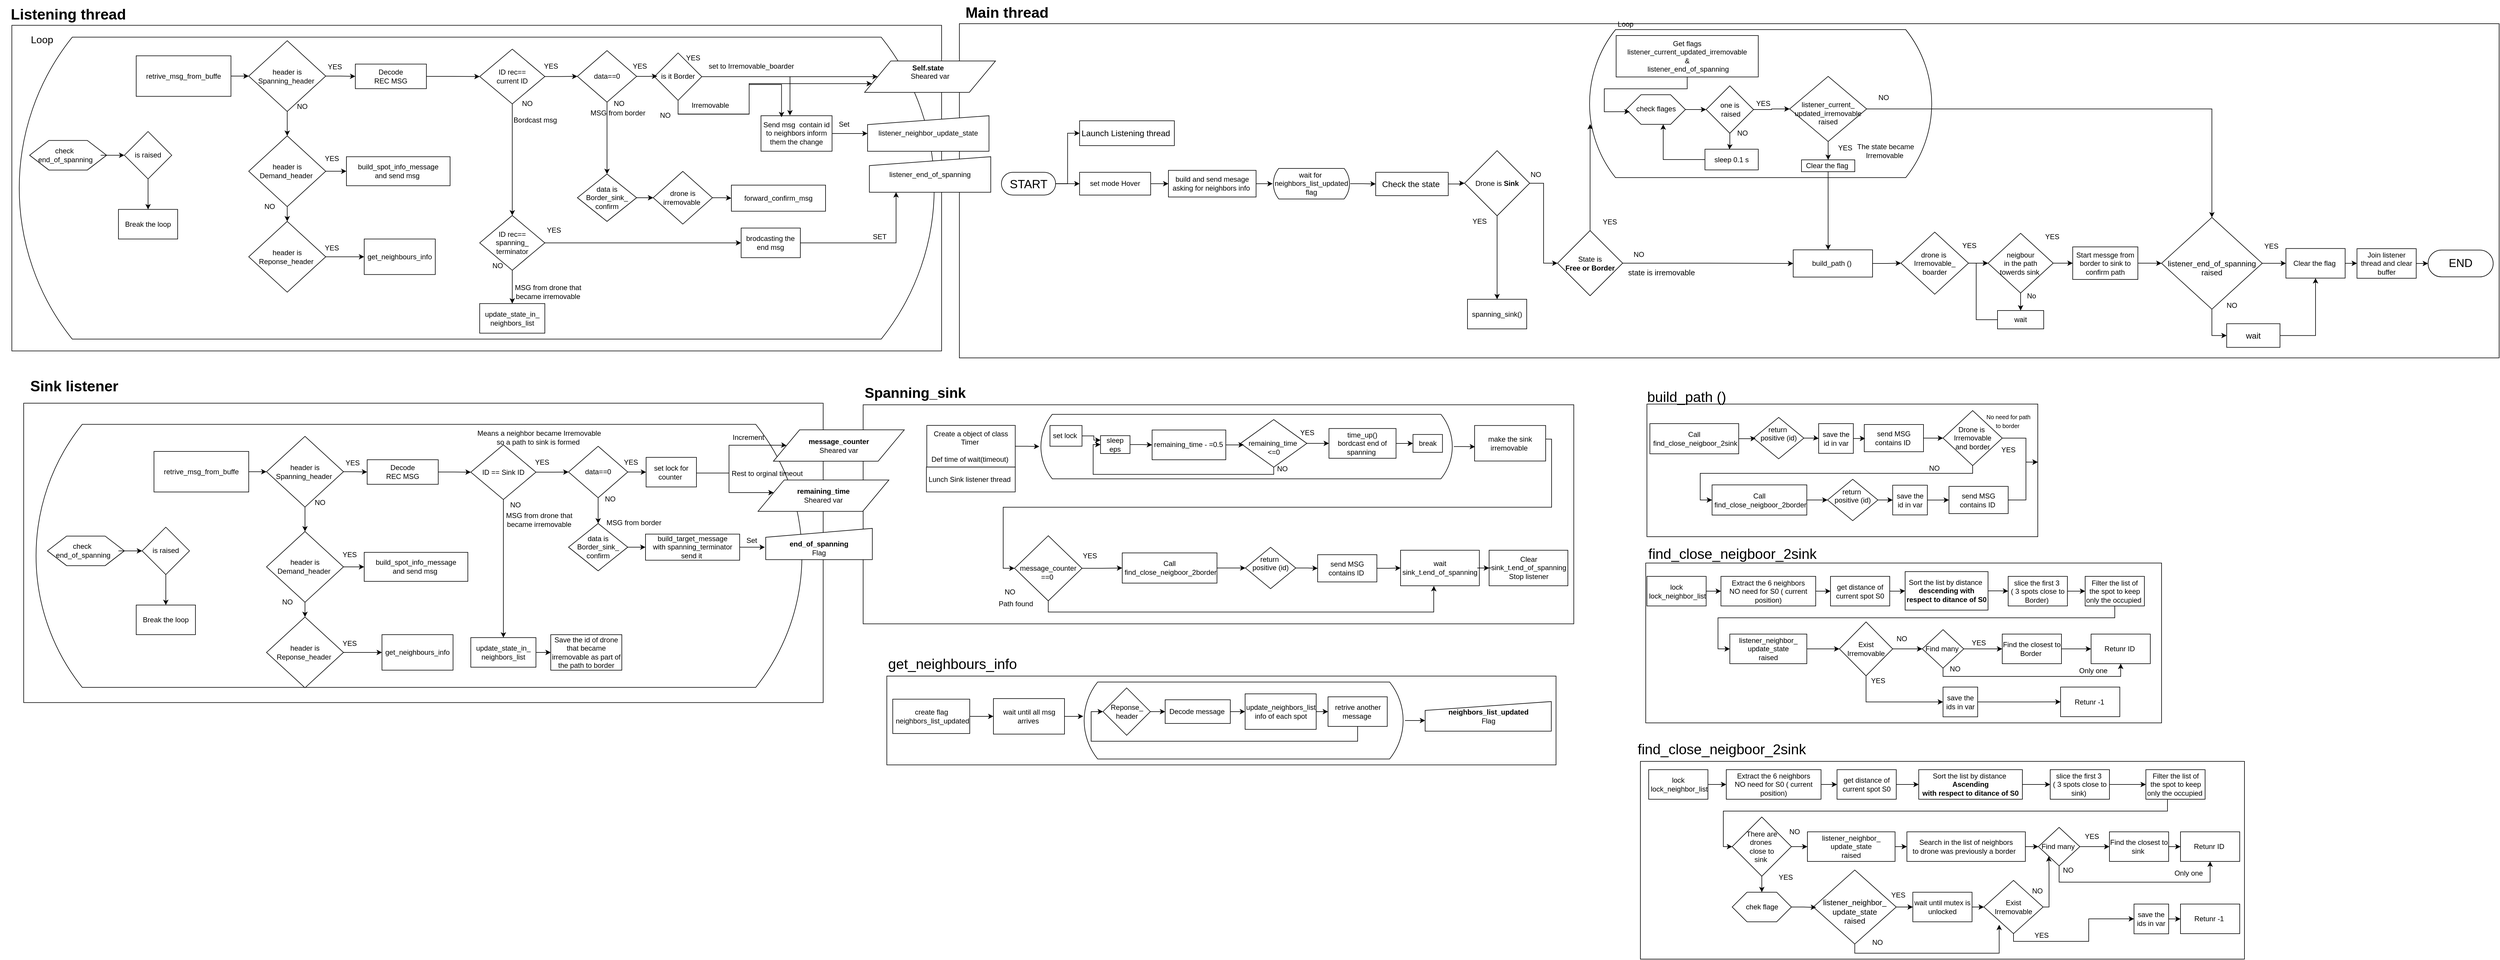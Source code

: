 <mxfile version="22.0.4" type="device">
  <diagram id="2o8Grx6nBrJDEr8GREQO" name="Page-1">
    <mxGraphModel dx="16613" dy="5147" grid="1" gridSize="10" guides="1" tooltips="1" connect="1" arrows="1" fold="1" page="1" pageScale="1" pageWidth="850" pageHeight="1100" math="0" shadow="0">
      <root>
        <mxCell id="0" />
        <mxCell id="1" parent="0" />
        <mxCell id="RW7DvMhJzTOWrgUIk8yo-153" value="" style="group" vertex="1" connectable="0" parent="1">
          <mxGeometry x="-7660" width="4220" height="1620" as="geometry" />
        </mxCell>
        <mxCell id="0ZM5r1tbXLZWD7K8EINq-207" value="" style="html=1;dashed=0;whiteSpace=wrap;" parent="RW7DvMhJzTOWrgUIk8yo-153" vertex="1">
          <mxGeometry x="1620" y="40" width="2600" height="564.5" as="geometry" />
        </mxCell>
        <mxCell id="-KWZgO-KfmSXsMUV4DuB-384" value="&lt;font style=&quot;font-size: 25px;&quot;&gt;&lt;b&gt;Main thread&lt;/b&gt;&lt;/font&gt;" style="text;html=1;align=center;verticalAlign=middle;resizable=0;points=[];autosize=1;strokeColor=none;fillColor=none;" parent="RW7DvMhJzTOWrgUIk8yo-153" vertex="1">
          <mxGeometry x="1620" width="160" height="40" as="geometry" />
        </mxCell>
        <mxCell id="0ZM5r1tbXLZWD7K8EINq-182" value="" style="group" parent="RW7DvMhJzTOWrgUIk8yo-153" vertex="1" connectable="0">
          <mxGeometry x="2760" y="1246" width="1030" height="374" as="geometry" />
        </mxCell>
        <mxCell id="-KWZgO-KfmSXsMUV4DuB-245" value="" style="shape=rhombus;html=1;dashed=0;whiteSpace=wrap;perimeter=rhombusPerimeter;" parent="0ZM5r1tbXLZWD7K8EINq-182" vertex="1">
          <mxGeometry x="617.5" y="281" width="45" height="50" as="geometry" />
        </mxCell>
        <mxCell id="-KWZgO-KfmSXsMUV4DuB-102" value="" style="rhombus;whiteSpace=wrap;html=1;" parent="0ZM5r1tbXLZWD7K8EINq-182" vertex="1">
          <mxGeometry x="684" y="154" width="60" height="60" as="geometry" />
        </mxCell>
        <mxCell id="-KWZgO-KfmSXsMUV4DuB-66" value="" style="whiteSpace=wrap;html=1;" parent="0ZM5r1tbXLZWD7K8EINq-182" vertex="1">
          <mxGeometry x="10" y="40" width="1020" height="334" as="geometry" />
        </mxCell>
        <mxCell id="-KWZgO-KfmSXsMUV4DuB-68" value="&lt;font style=&quot;font-size: 24px;&quot;&gt;find_close_neigboor_2sink&lt;/font&gt;" style="text;html=1;align=center;verticalAlign=middle;resizable=0;points=[];autosize=1;strokeColor=none;fillColor=none;" parent="0ZM5r1tbXLZWD7K8EINq-182" vertex="1">
          <mxGeometry x="-8" width="310" height="40" as="geometry" />
        </mxCell>
        <mxCell id="-KWZgO-KfmSXsMUV4DuB-69" value="Extract the 6&amp;nbsp;neighbors&lt;br&gt;NO need for S0 ( current position)" style="rounded=0;whiteSpace=wrap;html=1;" parent="0ZM5r1tbXLZWD7K8EINq-182" vertex="1">
          <mxGeometry x="155" y="54" width="160" height="50" as="geometry" />
        </mxCell>
        <mxCell id="-KWZgO-KfmSXsMUV4DuB-70" value="Sort the list by distance&amp;nbsp;&lt;br&gt;&lt;b&gt;Ascending&lt;br&gt;&lt;/b&gt;&lt;b style=&quot;border-color: var(--border-color);&quot;&gt;with respect to ditance of S0&lt;/b&gt;&lt;b&gt;&lt;br&gt;&lt;/b&gt;" style="html=1;dashed=0;whiteSpace=wrap;" parent="0ZM5r1tbXLZWD7K8EINq-182" vertex="1">
          <mxGeometry x="480" y="54" width="175" height="50" as="geometry" />
        </mxCell>
        <mxCell id="-KWZgO-KfmSXsMUV4DuB-72" value="slice the first 3&amp;nbsp;&lt;br&gt;( 3 spots close to sink)&amp;nbsp;" style="html=1;dashed=0;whiteSpace=wrap;" parent="0ZM5r1tbXLZWD7K8EINq-182" vertex="1">
          <mxGeometry x="702" y="54" width="100" height="50" as="geometry" />
        </mxCell>
        <mxCell id="-KWZgO-KfmSXsMUV4DuB-73" style="edgeStyle=orthogonalEdgeStyle;rounded=0;orthogonalLoop=1;jettySize=auto;html=1;entryX=0;entryY=0.5;entryDx=0;entryDy=0;" parent="0ZM5r1tbXLZWD7K8EINq-182" source="-KWZgO-KfmSXsMUV4DuB-70" target="-KWZgO-KfmSXsMUV4DuB-72" edge="1">
          <mxGeometry relative="1" as="geometry" />
        </mxCell>
        <mxCell id="-KWZgO-KfmSXsMUV4DuB-74" value="Filter the list of the spot to keep only the occupied&amp;nbsp;" style="html=1;dashed=0;whiteSpace=wrap;" parent="0ZM5r1tbXLZWD7K8EINq-182" vertex="1">
          <mxGeometry x="863.52" y="54" width="100" height="50" as="geometry" />
        </mxCell>
        <mxCell id="-KWZgO-KfmSXsMUV4DuB-75" style="edgeStyle=orthogonalEdgeStyle;rounded=0;orthogonalLoop=1;jettySize=auto;html=1;" parent="0ZM5r1tbXLZWD7K8EINq-182" source="-KWZgO-KfmSXsMUV4DuB-72" target="-KWZgO-KfmSXsMUV4DuB-74" edge="1">
          <mxGeometry relative="1" as="geometry" />
        </mxCell>
        <mxCell id="-KWZgO-KfmSXsMUV4DuB-76" value="There are &lt;br&gt;drones&amp;nbsp;&lt;br&gt;close to &lt;br&gt;sink&amp;nbsp;" style="shape=rhombus;html=1;dashed=0;whiteSpace=wrap;perimeter=rhombusPerimeter;" parent="0ZM5r1tbXLZWD7K8EINq-182" vertex="1">
          <mxGeometry x="165" y="134" width="100" height="100" as="geometry" />
        </mxCell>
        <mxCell id="-KWZgO-KfmSXsMUV4DuB-79" style="edgeStyle=orthogonalEdgeStyle;rounded=0;orthogonalLoop=1;jettySize=auto;html=1;entryX=0;entryY=0.5;entryDx=0;entryDy=0;" parent="0ZM5r1tbXLZWD7K8EINq-182" source="-KWZgO-KfmSXsMUV4DuB-74" target="-KWZgO-KfmSXsMUV4DuB-76" edge="1">
          <mxGeometry relative="1" as="geometry">
            <Array as="points">
              <mxPoint x="900" y="124" />
              <mxPoint x="150" y="124" />
              <mxPoint x="150" y="184" />
            </Array>
          </mxGeometry>
        </mxCell>
        <mxCell id="-KWZgO-KfmSXsMUV4DuB-80" value="Search in the list of neighbors&lt;br&gt;to drone was previously a border&amp;nbsp;&amp;nbsp;" style="html=1;dashed=0;whiteSpace=wrap;" parent="0ZM5r1tbXLZWD7K8EINq-182" vertex="1">
          <mxGeometry x="460" y="159" width="200" height="50" as="geometry" />
        </mxCell>
        <mxCell id="-KWZgO-KfmSXsMUV4DuB-82" value="NO" style="text;html=1;align=center;verticalAlign=middle;resizable=0;points=[];autosize=1;strokeColor=none;fillColor=none;" parent="0ZM5r1tbXLZWD7K8EINq-182" vertex="1">
          <mxGeometry x="250" y="144" width="40" height="30" as="geometry" />
        </mxCell>
        <mxCell id="-KWZgO-KfmSXsMUV4DuB-83" value="Find many&amp;nbsp;" style="shape=rhombus;html=1;dashed=0;whiteSpace=wrap;perimeter=rhombusPerimeter;" parent="0ZM5r1tbXLZWD7K8EINq-182" vertex="1">
          <mxGeometry x="682" y="151.5" width="70" height="65" as="geometry" />
        </mxCell>
        <mxCell id="-KWZgO-KfmSXsMUV4DuB-84" style="edgeStyle=orthogonalEdgeStyle;rounded=0;orthogonalLoop=1;jettySize=auto;html=1;" parent="0ZM5r1tbXLZWD7K8EINq-182" source="-KWZgO-KfmSXsMUV4DuB-80" target="-KWZgO-KfmSXsMUV4DuB-83" edge="1">
          <mxGeometry relative="1" as="geometry" />
        </mxCell>
        <mxCell id="-KWZgO-KfmSXsMUV4DuB-85" value="Find the closest to sink&amp;nbsp;" style="html=1;dashed=0;whiteSpace=wrap;" parent="0ZM5r1tbXLZWD7K8EINq-182" vertex="1">
          <mxGeometry x="802" y="159" width="100" height="50" as="geometry" />
        </mxCell>
        <mxCell id="-KWZgO-KfmSXsMUV4DuB-86" style="edgeStyle=orthogonalEdgeStyle;rounded=0;orthogonalLoop=1;jettySize=auto;html=1;entryX=0;entryY=0.5;entryDx=0;entryDy=0;" parent="0ZM5r1tbXLZWD7K8EINq-182" source="-KWZgO-KfmSXsMUV4DuB-83" target="-KWZgO-KfmSXsMUV4DuB-85" edge="1">
          <mxGeometry relative="1" as="geometry" />
        </mxCell>
        <mxCell id="-KWZgO-KfmSXsMUV4DuB-87" value="YES" style="text;html=1;align=center;verticalAlign=middle;resizable=0;points=[];autosize=1;strokeColor=none;fillColor=none;" parent="0ZM5r1tbXLZWD7K8EINq-182" vertex="1">
          <mxGeometry x="747" y="151.5" width="50" height="30" as="geometry" />
        </mxCell>
        <mxCell id="-KWZgO-KfmSXsMUV4DuB-88" value="Retunr ID&amp;nbsp;" style="html=1;dashed=0;whiteSpace=wrap;" parent="0ZM5r1tbXLZWD7K8EINq-182" vertex="1">
          <mxGeometry x="922" y="159" width="100" height="50" as="geometry" />
        </mxCell>
        <mxCell id="-KWZgO-KfmSXsMUV4DuB-90" style="edgeStyle=orthogonalEdgeStyle;rounded=0;orthogonalLoop=1;jettySize=auto;html=1;entryX=0.5;entryY=1;entryDx=0;entryDy=0;" parent="0ZM5r1tbXLZWD7K8EINq-182" source="-KWZgO-KfmSXsMUV4DuB-83" target="-KWZgO-KfmSXsMUV4DuB-88" edge="1">
          <mxGeometry relative="1" as="geometry">
            <Array as="points">
              <mxPoint x="717" y="244" />
              <mxPoint x="972" y="244" />
            </Array>
          </mxGeometry>
        </mxCell>
        <mxCell id="-KWZgO-KfmSXsMUV4DuB-89" style="edgeStyle=orthogonalEdgeStyle;rounded=0;orthogonalLoop=1;jettySize=auto;html=1;" parent="0ZM5r1tbXLZWD7K8EINq-182" source="-KWZgO-KfmSXsMUV4DuB-85" target="-KWZgO-KfmSXsMUV4DuB-88" edge="1">
          <mxGeometry relative="1" as="geometry" />
        </mxCell>
        <mxCell id="-KWZgO-KfmSXsMUV4DuB-91" value="NO" style="text;html=1;align=center;verticalAlign=middle;resizable=0;points=[];autosize=1;strokeColor=none;fillColor=none;" parent="0ZM5r1tbXLZWD7K8EINq-182" vertex="1">
          <mxGeometry x="712" y="209" width="40" height="30" as="geometry" />
        </mxCell>
        <mxCell id="-KWZgO-KfmSXsMUV4DuB-92" value="Only one&amp;nbsp;" style="text;html=1;align=center;verticalAlign=middle;resizable=0;points=[];autosize=1;strokeColor=none;fillColor=none;" parent="0ZM5r1tbXLZWD7K8EINq-182" vertex="1">
          <mxGeometry x="902" y="214" width="70" height="30" as="geometry" />
        </mxCell>
        <mxCell id="-KWZgO-KfmSXsMUV4DuB-104" value="YES" style="text;html=1;align=center;verticalAlign=middle;resizable=0;points=[];autosize=1;strokeColor=none;fillColor=none;" parent="0ZM5r1tbXLZWD7K8EINq-182" vertex="1">
          <mxGeometry x="230" y="221" width="50" height="30" as="geometry" />
        </mxCell>
        <mxCell id="-KWZgO-KfmSXsMUV4DuB-242" style="edgeStyle=orthogonalEdgeStyle;rounded=0;orthogonalLoop=1;jettySize=auto;html=1;entryX=0;entryY=1;entryDx=0;entryDy=0;" parent="0ZM5r1tbXLZWD7K8EINq-182" source="-KWZgO-KfmSXsMUV4DuB-183" target="-KWZgO-KfmSXsMUV4DuB-83" edge="1">
          <mxGeometry relative="1" as="geometry">
            <Array as="points">
              <mxPoint x="700" y="286" />
              <mxPoint x="700" y="221" />
            </Array>
          </mxGeometry>
        </mxCell>
        <mxCell id="-KWZgO-KfmSXsMUV4DuB-183" value="Exist &lt;br&gt;Irremovable" style="shape=rhombus;html=1;dashed=0;whiteSpace=wrap;perimeter=rhombusPerimeter;" parent="0ZM5r1tbXLZWD7K8EINq-182" vertex="1">
          <mxGeometry x="590" y="241" width="100" height="90" as="geometry" />
        </mxCell>
        <mxCell id="-KWZgO-KfmSXsMUV4DuB-186" value="NO" style="text;html=1;align=center;verticalAlign=middle;resizable=0;points=[];autosize=1;strokeColor=none;fillColor=none;" parent="0ZM5r1tbXLZWD7K8EINq-182" vertex="1">
          <mxGeometry x="660" y="244" width="40" height="30" as="geometry" />
        </mxCell>
        <mxCell id="-KWZgO-KfmSXsMUV4DuB-187" value="YES" style="text;html=1;align=center;verticalAlign=middle;resizable=0;points=[];autosize=1;strokeColor=none;fillColor=none;" parent="0ZM5r1tbXLZWD7K8EINq-182" vertex="1">
          <mxGeometry x="662" y="318.5" width="50" height="30" as="geometry" />
        </mxCell>
        <mxCell id="-KWZgO-KfmSXsMUV4DuB-189" value="Retunr -1&amp;nbsp;" style="html=1;dashed=0;whiteSpace=wrap;" parent="0ZM5r1tbXLZWD7K8EINq-182" vertex="1">
          <mxGeometry x="922" y="281" width="100" height="50" as="geometry" />
        </mxCell>
        <mxCell id="-KWZgO-KfmSXsMUV4DuB-234" value="" style="shape=hexagon;perimeter=hexagonPerimeter2;whiteSpace=wrap;html=1;size=0.25" parent="0ZM5r1tbXLZWD7K8EINq-182" vertex="1">
          <mxGeometry x="165" y="261" width="100" height="50" as="geometry" />
        </mxCell>
        <mxCell id="-KWZgO-KfmSXsMUV4DuB-235" style="edgeStyle=orthogonalEdgeStyle;rounded=0;orthogonalLoop=1;jettySize=auto;html=1;entryX=0.5;entryY=0;entryDx=0;entryDy=0;" parent="0ZM5r1tbXLZWD7K8EINq-182" source="-KWZgO-KfmSXsMUV4DuB-76" target="-KWZgO-KfmSXsMUV4DuB-234" edge="1">
          <mxGeometry relative="1" as="geometry" />
        </mxCell>
        <mxCell id="-KWZgO-KfmSXsMUV4DuB-233" value="chek flage" style="text;html=1;align=center;verticalAlign=middle;resizable=0;points=[];autosize=1;strokeColor=none;fillColor=none;" parent="0ZM5r1tbXLZWD7K8EINq-182" vertex="1">
          <mxGeometry x="175" y="271" width="80" height="30" as="geometry" />
        </mxCell>
        <mxCell id="-KWZgO-KfmSXsMUV4DuB-251" style="edgeStyle=orthogonalEdgeStyle;rounded=0;orthogonalLoop=1;jettySize=auto;html=1;entryX=0.258;entryY=0.833;entryDx=0;entryDy=0;entryPerimeter=0;exitX=0.5;exitY=1;exitDx=0;exitDy=0;" parent="0ZM5r1tbXLZWD7K8EINq-182" source="-KWZgO-KfmSXsMUV4DuB-236" target="-KWZgO-KfmSXsMUV4DuB-183" edge="1">
          <mxGeometry relative="1" as="geometry">
            <Array as="points">
              <mxPoint x="372" y="364" />
              <mxPoint x="616" y="364" />
            </Array>
          </mxGeometry>
        </mxCell>
        <mxCell id="-KWZgO-KfmSXsMUV4DuB-236" value="&lt;font style=&quot;font-size: 13px;&quot;&gt;&amp;nbsp;&amp;nbsp;&lt;br&gt;listener_neighbor_&lt;br&gt;update_state&lt;br&gt;raised&lt;/font&gt;" style="shape=rhombus;html=1;dashed=0;whiteSpace=wrap;perimeter=rhombusPerimeter;" parent="0ZM5r1tbXLZWD7K8EINq-182" vertex="1">
          <mxGeometry x="302" y="223.5" width="140" height="125" as="geometry" />
        </mxCell>
        <mxCell id="-KWZgO-KfmSXsMUV4DuB-241" style="edgeStyle=orthogonalEdgeStyle;rounded=0;orthogonalLoop=1;jettySize=auto;html=1;entryX=0.033;entryY=0.505;entryDx=0;entryDy=0;entryPerimeter=0;" parent="0ZM5r1tbXLZWD7K8EINq-182" source="-KWZgO-KfmSXsMUV4DuB-234" target="-KWZgO-KfmSXsMUV4DuB-236" edge="1">
          <mxGeometry relative="1" as="geometry" />
        </mxCell>
        <mxCell id="-KWZgO-KfmSXsMUV4DuB-240" style="edgeStyle=orthogonalEdgeStyle;rounded=0;orthogonalLoop=1;jettySize=auto;html=1;" parent="0ZM5r1tbXLZWD7K8EINq-182" source="-KWZgO-KfmSXsMUV4DuB-238" target="-KWZgO-KfmSXsMUV4DuB-183" edge="1">
          <mxGeometry relative="1" as="geometry" />
        </mxCell>
        <mxCell id="-KWZgO-KfmSXsMUV4DuB-238" value="wait until mutex is unlocked" style="html=1;dashed=0;whiteSpace=wrap;" parent="0ZM5r1tbXLZWD7K8EINq-182" vertex="1">
          <mxGeometry x="470" y="261" width="100" height="50" as="geometry" />
        </mxCell>
        <mxCell id="-KWZgO-KfmSXsMUV4DuB-239" style="edgeStyle=orthogonalEdgeStyle;rounded=0;orthogonalLoop=1;jettySize=auto;html=1;" parent="0ZM5r1tbXLZWD7K8EINq-182" source="-KWZgO-KfmSXsMUV4DuB-236" target="-KWZgO-KfmSXsMUV4DuB-238" edge="1">
          <mxGeometry relative="1" as="geometry" />
        </mxCell>
        <mxCell id="-KWZgO-KfmSXsMUV4DuB-249" value="YES" style="text;html=1;align=center;verticalAlign=middle;resizable=0;points=[];autosize=1;strokeColor=none;fillColor=none;" parent="0ZM5r1tbXLZWD7K8EINq-182" vertex="1">
          <mxGeometry x="420" y="251" width="50" height="30" as="geometry" />
        </mxCell>
        <mxCell id="-KWZgO-KfmSXsMUV4DuB-254" value="NO" style="text;html=1;align=center;verticalAlign=middle;resizable=0;points=[];autosize=1;strokeColor=none;fillColor=none;" parent="0ZM5r1tbXLZWD7K8EINq-182" vertex="1">
          <mxGeometry x="390" y="331" width="40" height="30" as="geometry" />
        </mxCell>
        <mxCell id="-KWZgO-KfmSXsMUV4DuB-284" style="edgeStyle=orthogonalEdgeStyle;rounded=0;orthogonalLoop=1;jettySize=auto;html=1;entryX=0;entryY=0.5;entryDx=0;entryDy=0;" parent="0ZM5r1tbXLZWD7K8EINq-182" source="-KWZgO-KfmSXsMUV4DuB-282" target="-KWZgO-KfmSXsMUV4DuB-80" edge="1">
          <mxGeometry relative="1" as="geometry" />
        </mxCell>
        <mxCell id="-KWZgO-KfmSXsMUV4DuB-282" value="&lt;div&gt;&lt;span style=&quot;background-color: initial;&quot;&gt;listener_neighbor_&lt;/span&gt;&lt;br&gt;&lt;/div&gt;&lt;div&gt;update_state&lt;/div&gt;&lt;div&gt;raised&lt;/div&gt;" style="html=1;dashed=0;whiteSpace=wrap;" parent="0ZM5r1tbXLZWD7K8EINq-182" vertex="1">
          <mxGeometry x="292" y="159" width="148" height="50" as="geometry" />
        </mxCell>
        <mxCell id="-KWZgO-KfmSXsMUV4DuB-283" style="edgeStyle=orthogonalEdgeStyle;rounded=0;orthogonalLoop=1;jettySize=auto;html=1;entryX=0;entryY=0.5;entryDx=0;entryDy=0;" parent="0ZM5r1tbXLZWD7K8EINq-182" source="-KWZgO-KfmSXsMUV4DuB-76" target="-KWZgO-KfmSXsMUV4DuB-282" edge="1">
          <mxGeometry relative="1" as="geometry" />
        </mxCell>
        <mxCell id="0ZM5r1tbXLZWD7K8EINq-169" style="edgeStyle=orthogonalEdgeStyle;rounded=0;orthogonalLoop=1;jettySize=auto;html=1;" parent="0ZM5r1tbXLZWD7K8EINq-182" source="0ZM5r1tbXLZWD7K8EINq-167" target="-KWZgO-KfmSXsMUV4DuB-189" edge="1">
          <mxGeometry relative="1" as="geometry" />
        </mxCell>
        <mxCell id="0ZM5r1tbXLZWD7K8EINq-167" value="save the ids in var" style="html=1;dashed=0;whiteSpace=wrap;" parent="0ZM5r1tbXLZWD7K8EINq-182" vertex="1">
          <mxGeometry x="843.48" y="281" width="58.52" height="50.25" as="geometry" />
        </mxCell>
        <mxCell id="0ZM5r1tbXLZWD7K8EINq-168" style="edgeStyle=orthogonalEdgeStyle;rounded=0;orthogonalLoop=1;jettySize=auto;html=1;" parent="0ZM5r1tbXLZWD7K8EINq-182" source="-KWZgO-KfmSXsMUV4DuB-183" target="0ZM5r1tbXLZWD7K8EINq-167" edge="1">
          <mxGeometry relative="1" as="geometry">
            <Array as="points">
              <mxPoint x="640" y="344" />
              <mxPoint x="767" y="344" />
              <mxPoint x="767" y="306" />
            </Array>
          </mxGeometry>
        </mxCell>
        <mxCell id="0ZM5r1tbXLZWD7K8EINq-177" style="edgeStyle=orthogonalEdgeStyle;rounded=0;orthogonalLoop=1;jettySize=auto;html=1;" parent="0ZM5r1tbXLZWD7K8EINq-182" source="0ZM5r1tbXLZWD7K8EINq-176" target="-KWZgO-KfmSXsMUV4DuB-70" edge="1">
          <mxGeometry relative="1" as="geometry" />
        </mxCell>
        <mxCell id="0ZM5r1tbXLZWD7K8EINq-176" value="get distance of current spot S0" style="html=1;dashed=0;whiteSpace=wrap;" parent="0ZM5r1tbXLZWD7K8EINq-182" vertex="1">
          <mxGeometry x="342" y="54" width="100" height="50" as="geometry" />
        </mxCell>
        <mxCell id="0ZM5r1tbXLZWD7K8EINq-180" style="edgeStyle=orthogonalEdgeStyle;rounded=0;orthogonalLoop=1;jettySize=auto;html=1;entryX=0;entryY=0.5;entryDx=0;entryDy=0;" parent="0ZM5r1tbXLZWD7K8EINq-182" source="0ZM5r1tbXLZWD7K8EINq-179" target="-KWZgO-KfmSXsMUV4DuB-69" edge="1">
          <mxGeometry relative="1" as="geometry" />
        </mxCell>
        <mxCell id="0ZM5r1tbXLZWD7K8EINq-179" value="lock&lt;br&gt;&amp;nbsp;lock_neighbor_list" style="html=1;dashed=0;whiteSpace=wrap;" parent="0ZM5r1tbXLZWD7K8EINq-182" vertex="1">
          <mxGeometry x="24" y="54" width="100" height="50" as="geometry" />
        </mxCell>
        <mxCell id="0ZM5r1tbXLZWD7K8EINq-178" style="edgeStyle=orthogonalEdgeStyle;rounded=0;orthogonalLoop=1;jettySize=auto;html=1;" parent="0ZM5r1tbXLZWD7K8EINq-182" source="-KWZgO-KfmSXsMUV4DuB-69" target="0ZM5r1tbXLZWD7K8EINq-176" edge="1">
          <mxGeometry relative="1" as="geometry" />
        </mxCell>
        <mxCell id="0ZM5r1tbXLZWD7K8EINq-187" value="" style="group" parent="RW7DvMhJzTOWrgUIk8yo-153" vertex="1" connectable="0">
          <mxGeometry x="2770" y="916" width="880" height="305" as="geometry" />
        </mxCell>
        <mxCell id="0ZM5r1tbXLZWD7K8EINq-131" value="" style="shape=rhombus;html=1;dashed=0;whiteSpace=wrap;perimeter=rhombusPerimeter;rotation=90;" parent="0ZM5r1tbXLZWD7K8EINq-187" vertex="1">
          <mxGeometry x="351" y="168.5" width="60" height="50" as="geometry" />
        </mxCell>
        <mxCell id="0ZM5r1tbXLZWD7K8EINq-132" value="" style="rhombus;whiteSpace=wrap;html=1;" parent="0ZM5r1tbXLZWD7K8EINq-187" vertex="1">
          <mxGeometry x="352.48" y="155" width="60" height="60" as="geometry" />
        </mxCell>
        <mxCell id="0ZM5r1tbXLZWD7K8EINq-133" value="" style="whiteSpace=wrap;html=1;" parent="0ZM5r1tbXLZWD7K8EINq-187" vertex="1">
          <mxGeometry x="9" y="35" width="871" height="270" as="geometry" />
        </mxCell>
        <mxCell id="0ZM5r1tbXLZWD7K8EINq-135" value="Extract the 6&amp;nbsp;neighbors&lt;br&gt;NO need for S0 ( current position)" style="rounded=0;whiteSpace=wrap;html=1;" parent="0ZM5r1tbXLZWD7K8EINq-187" vertex="1">
          <mxGeometry x="136" y="57.5" width="160" height="50" as="geometry" />
        </mxCell>
        <mxCell id="0ZM5r1tbXLZWD7K8EINq-136" value="Sort the list by distance&amp;nbsp;&lt;br&gt;&lt;b&gt;descending with respect to ditance of S0&lt;/b&gt;" style="html=1;dashed=0;whiteSpace=wrap;" parent="0ZM5r1tbXLZWD7K8EINq-187" vertex="1">
          <mxGeometry x="447" y="49.5" width="140" height="65" as="geometry" />
        </mxCell>
        <mxCell id="0ZM5r1tbXLZWD7K8EINq-138" value="slice the first 3&amp;nbsp;&lt;br&gt;( 3 spots close to Border)&amp;nbsp;" style="html=1;dashed=0;whiteSpace=wrap;" parent="0ZM5r1tbXLZWD7K8EINq-187" vertex="1">
          <mxGeometry x="621" y="57.5" width="100" height="50" as="geometry" />
        </mxCell>
        <mxCell id="0ZM5r1tbXLZWD7K8EINq-139" style="edgeStyle=orthogonalEdgeStyle;rounded=0;orthogonalLoop=1;jettySize=auto;html=1;entryX=0;entryY=0.5;entryDx=0;entryDy=0;" parent="0ZM5r1tbXLZWD7K8EINq-187" source="0ZM5r1tbXLZWD7K8EINq-136" target="0ZM5r1tbXLZWD7K8EINq-138" edge="1">
          <mxGeometry relative="1" as="geometry" />
        </mxCell>
        <mxCell id="0ZM5r1tbXLZWD7K8EINq-140" value="Filter the list of the spot to keep only the occupied&amp;nbsp;" style="html=1;dashed=0;whiteSpace=wrap;" parent="0ZM5r1tbXLZWD7K8EINq-187" vertex="1">
          <mxGeometry x="751" y="57.5" width="100" height="50" as="geometry" />
        </mxCell>
        <mxCell id="0ZM5r1tbXLZWD7K8EINq-141" style="edgeStyle=orthogonalEdgeStyle;rounded=0;orthogonalLoop=1;jettySize=auto;html=1;" parent="0ZM5r1tbXLZWD7K8EINq-187" source="0ZM5r1tbXLZWD7K8EINq-138" target="0ZM5r1tbXLZWD7K8EINq-140" edge="1">
          <mxGeometry relative="1" as="geometry" />
        </mxCell>
        <mxCell id="0ZM5r1tbXLZWD7K8EINq-142" value="YES" style="text;html=1;align=center;verticalAlign=middle;resizable=0;points=[];autosize=1;strokeColor=none;fillColor=none;" parent="0ZM5r1tbXLZWD7K8EINq-187" vertex="1">
          <mxGeometry x="376" y="218.5" width="50" height="30" as="geometry" />
        </mxCell>
        <mxCell id="0ZM5r1tbXLZWD7K8EINq-143" value="Retunr ID&amp;nbsp;" style="html=1;dashed=0;whiteSpace=wrap;" parent="0ZM5r1tbXLZWD7K8EINq-187" vertex="1">
          <mxGeometry x="761" y="155" width="100" height="50" as="geometry" />
        </mxCell>
        <mxCell id="0ZM5r1tbXLZWD7K8EINq-144" style="edgeStyle=orthogonalEdgeStyle;rounded=0;orthogonalLoop=1;jettySize=auto;html=1;" parent="0ZM5r1tbXLZWD7K8EINq-187" source="0ZM5r1tbXLZWD7K8EINq-156" target="0ZM5r1tbXLZWD7K8EINq-143" edge="1">
          <mxGeometry relative="1" as="geometry">
            <Array as="points">
              <mxPoint x="511" y="180.5" />
              <mxPoint x="511" y="226.5" />
              <mxPoint x="811" y="226.5" />
            </Array>
          </mxGeometry>
        </mxCell>
        <mxCell id="0ZM5r1tbXLZWD7K8EINq-145" value="NO" style="text;html=1;align=center;verticalAlign=middle;resizable=0;points=[];autosize=1;strokeColor=none;fillColor=none;" parent="0ZM5r1tbXLZWD7K8EINq-187" vertex="1">
          <mxGeometry x="421" y="147.5" width="40" height="30" as="geometry" />
        </mxCell>
        <mxCell id="0ZM5r1tbXLZWD7K8EINq-146" value="Only one&amp;nbsp;" style="text;html=1;align=center;verticalAlign=middle;resizable=0;points=[];autosize=1;strokeColor=none;fillColor=none;" parent="0ZM5r1tbXLZWD7K8EINq-187" vertex="1">
          <mxGeometry x="731" y="201.5" width="70" height="30" as="geometry" />
        </mxCell>
        <mxCell id="0ZM5r1tbXLZWD7K8EINq-147" value="Exist&lt;br style=&quot;border-color: var(--border-color);&quot;&gt;Irremovable" style="rhombus;whiteSpace=wrap;html=1;" parent="0ZM5r1tbXLZWD7K8EINq-187" vertex="1">
          <mxGeometry x="336" y="134.5" width="90" height="91" as="geometry" />
        </mxCell>
        <mxCell id="0ZM5r1tbXLZWD7K8EINq-148" value="YES" style="text;html=1;align=center;verticalAlign=middle;resizable=0;points=[];autosize=1;strokeColor=none;fillColor=none;" parent="0ZM5r1tbXLZWD7K8EINq-187" vertex="1">
          <mxGeometry x="546" y="155" width="50" height="30" as="geometry" />
        </mxCell>
        <mxCell id="0ZM5r1tbXLZWD7K8EINq-149" value="Find many&amp;nbsp;" style="shape=rhombus;html=1;dashed=0;whiteSpace=wrap;perimeter=rhombusPerimeter;" parent="0ZM5r1tbXLZWD7K8EINq-187" vertex="1">
          <mxGeometry x="476" y="147.5" width="70" height="65" as="geometry" />
        </mxCell>
        <mxCell id="0ZM5r1tbXLZWD7K8EINq-150" style="edgeStyle=orthogonalEdgeStyle;rounded=0;orthogonalLoop=1;jettySize=auto;html=1;entryX=0;entryY=0.5;entryDx=0;entryDy=0;" parent="0ZM5r1tbXLZWD7K8EINq-187" source="0ZM5r1tbXLZWD7K8EINq-149" target="0ZM5r1tbXLZWD7K8EINq-156" edge="1">
          <mxGeometry relative="1" as="geometry" />
        </mxCell>
        <mxCell id="0ZM5r1tbXLZWD7K8EINq-151" style="edgeStyle=orthogonalEdgeStyle;rounded=0;orthogonalLoop=1;jettySize=auto;html=1;" parent="0ZM5r1tbXLZWD7K8EINq-187" source="0ZM5r1tbXLZWD7K8EINq-149" target="0ZM5r1tbXLZWD7K8EINq-143" edge="1">
          <mxGeometry relative="1" as="geometry" />
        </mxCell>
        <mxCell id="0ZM5r1tbXLZWD7K8EINq-152" style="edgeStyle=orthogonalEdgeStyle;rounded=0;orthogonalLoop=1;jettySize=auto;html=1;" parent="0ZM5r1tbXLZWD7K8EINq-187" source="0ZM5r1tbXLZWD7K8EINq-147" target="0ZM5r1tbXLZWD7K8EINq-149" edge="1">
          <mxGeometry relative="1" as="geometry" />
        </mxCell>
        <mxCell id="0ZM5r1tbXLZWD7K8EINq-153" value="NO" style="text;html=1;align=center;verticalAlign=middle;resizable=0;points=[];autosize=1;strokeColor=none;fillColor=none;" parent="0ZM5r1tbXLZWD7K8EINq-187" vertex="1">
          <mxGeometry x="511" y="198.5" width="40" height="30" as="geometry" />
        </mxCell>
        <mxCell id="0ZM5r1tbXLZWD7K8EINq-154" value="Retunr -1&amp;nbsp;" style="html=1;dashed=0;whiteSpace=wrap;" parent="0ZM5r1tbXLZWD7K8EINq-187" vertex="1">
          <mxGeometry x="709.52" y="244.5" width="100" height="50" as="geometry" />
        </mxCell>
        <mxCell id="0ZM5r1tbXLZWD7K8EINq-156" value="Find the closest to Border&amp;nbsp;" style="html=1;dashed=0;whiteSpace=wrap;" parent="0ZM5r1tbXLZWD7K8EINq-187" vertex="1">
          <mxGeometry x="611" y="155" width="100" height="50" as="geometry" />
        </mxCell>
        <mxCell id="0ZM5r1tbXLZWD7K8EINq-184" style="edgeStyle=orthogonalEdgeStyle;rounded=0;orthogonalLoop=1;jettySize=auto;html=1;" parent="0ZM5r1tbXLZWD7K8EINq-187" source="0ZM5r1tbXLZWD7K8EINq-158" target="0ZM5r1tbXLZWD7K8EINq-147" edge="1">
          <mxGeometry relative="1" as="geometry" />
        </mxCell>
        <mxCell id="0ZM5r1tbXLZWD7K8EINq-158" value="&lt;div&gt;&lt;span style=&quot;background-color: initial;&quot;&gt;listener_neighbor_&lt;/span&gt;&lt;br&gt;&lt;/div&gt;&lt;div&gt;update_state&lt;/div&gt;&lt;div&gt;raised&lt;/div&gt;" style="html=1;dashed=0;whiteSpace=wrap;" parent="0ZM5r1tbXLZWD7K8EINq-187" vertex="1">
          <mxGeometry x="151" y="155" width="130" height="50" as="geometry" />
        </mxCell>
        <mxCell id="0ZM5r1tbXLZWD7K8EINq-186" style="edgeStyle=orthogonalEdgeStyle;rounded=0;orthogonalLoop=1;jettySize=auto;html=1;entryX=0;entryY=0.5;entryDx=0;entryDy=0;" parent="0ZM5r1tbXLZWD7K8EINq-187" source="0ZM5r1tbXLZWD7K8EINq-140" target="0ZM5r1tbXLZWD7K8EINq-158" edge="1">
          <mxGeometry relative="1" as="geometry">
            <Array as="points">
              <mxPoint x="801" y="127.5" />
              <mxPoint x="131" y="127.5" />
              <mxPoint x="131" y="180.5" />
            </Array>
          </mxGeometry>
        </mxCell>
        <mxCell id="0ZM5r1tbXLZWD7K8EINq-163" style="edgeStyle=orthogonalEdgeStyle;rounded=0;orthogonalLoop=1;jettySize=auto;html=1;entryX=0;entryY=0.5;entryDx=0;entryDy=0;" parent="0ZM5r1tbXLZWD7K8EINq-187" source="0ZM5r1tbXLZWD7K8EINq-162" target="0ZM5r1tbXLZWD7K8EINq-154" edge="1">
          <mxGeometry relative="1" as="geometry" />
        </mxCell>
        <mxCell id="0ZM5r1tbXLZWD7K8EINq-162" value="save the ids in var" style="html=1;dashed=0;whiteSpace=wrap;" parent="0ZM5r1tbXLZWD7K8EINq-187" vertex="1">
          <mxGeometry x="511" y="244.5" width="58.52" height="50.25" as="geometry" />
        </mxCell>
        <mxCell id="0ZM5r1tbXLZWD7K8EINq-172" style="edgeStyle=orthogonalEdgeStyle;rounded=0;orthogonalLoop=1;jettySize=auto;html=1;entryX=0;entryY=0.5;entryDx=0;entryDy=0;" parent="0ZM5r1tbXLZWD7K8EINq-187" source="0ZM5r1tbXLZWD7K8EINq-171" target="0ZM5r1tbXLZWD7K8EINq-135" edge="1">
          <mxGeometry relative="1" as="geometry" />
        </mxCell>
        <mxCell id="0ZM5r1tbXLZWD7K8EINq-171" value="lock&lt;br&gt;&amp;nbsp;lock_neighbor_list" style="html=1;dashed=0;whiteSpace=wrap;" parent="0ZM5r1tbXLZWD7K8EINq-187" vertex="1">
          <mxGeometry x="11" y="57.5" width="100" height="50" as="geometry" />
        </mxCell>
        <mxCell id="0ZM5r1tbXLZWD7K8EINq-175" style="edgeStyle=orthogonalEdgeStyle;rounded=0;orthogonalLoop=1;jettySize=auto;html=1;" parent="0ZM5r1tbXLZWD7K8EINq-187" source="0ZM5r1tbXLZWD7K8EINq-173" target="0ZM5r1tbXLZWD7K8EINq-136" edge="1">
          <mxGeometry relative="1" as="geometry" />
        </mxCell>
        <mxCell id="0ZM5r1tbXLZWD7K8EINq-173" value="get distance of current spot S0" style="html=1;dashed=0;whiteSpace=wrap;" parent="0ZM5r1tbXLZWD7K8EINq-187" vertex="1">
          <mxGeometry x="321" y="57.5" width="100" height="50" as="geometry" />
        </mxCell>
        <mxCell id="0ZM5r1tbXLZWD7K8EINq-165" style="edgeStyle=orthogonalEdgeStyle;rounded=0;orthogonalLoop=1;jettySize=auto;html=1;entryX=0;entryY=0.5;entryDx=0;entryDy=0;" parent="0ZM5r1tbXLZWD7K8EINq-187" source="0ZM5r1tbXLZWD7K8EINq-147" target="0ZM5r1tbXLZWD7K8EINq-162" edge="1">
          <mxGeometry relative="1" as="geometry">
            <Array as="points">
              <mxPoint x="381" y="269.5" />
            </Array>
          </mxGeometry>
        </mxCell>
        <mxCell id="0ZM5r1tbXLZWD7K8EINq-174" style="edgeStyle=orthogonalEdgeStyle;rounded=0;orthogonalLoop=1;jettySize=auto;html=1;" parent="0ZM5r1tbXLZWD7K8EINq-187" source="0ZM5r1tbXLZWD7K8EINq-135" target="0ZM5r1tbXLZWD7K8EINq-173" edge="1">
          <mxGeometry relative="1" as="geometry" />
        </mxCell>
        <mxCell id="0ZM5r1tbXLZWD7K8EINq-188" value="" style="group" parent="RW7DvMhJzTOWrgUIk8yo-153" vertex="1" connectable="0">
          <mxGeometry x="2771" y="651" width="670" height="255.5" as="geometry" />
        </mxCell>
        <mxCell id="0ZM5r1tbXLZWD7K8EINq-102" value="" style="html=1;dashed=0;whiteSpace=wrap;" parent="0ZM5r1tbXLZWD7K8EINq-188" vertex="1">
          <mxGeometry x="10" y="31.5" width="660" height="224" as="geometry" />
        </mxCell>
        <mxCell id="0ZM5r1tbXLZWD7K8EINq-103" value="&lt;font style=&quot;font-size: 24px;&quot;&gt;build_path ()&amp;nbsp;&lt;/font&gt;" style="text;html=1;align=center;verticalAlign=middle;resizable=0;points=[];autosize=1;strokeColor=none;fillColor=none;" parent="0ZM5r1tbXLZWD7K8EINq-188" vertex="1">
          <mxGeometry width="160" height="40" as="geometry" />
        </mxCell>
        <mxCell id="0ZM5r1tbXLZWD7K8EINq-104" value="Call&lt;br&gt;&amp;nbsp;find_close_neigboor_2sink" style="html=1;dashed=0;whiteSpace=wrap;" parent="0ZM5r1tbXLZWD7K8EINq-188" vertex="1">
          <mxGeometry x="15" y="64.5" width="150" height="51" as="geometry" />
        </mxCell>
        <mxCell id="0ZM5r1tbXLZWD7K8EINq-105" value="return&amp;nbsp;&lt;br&gt;positive (id)&lt;br&gt;&amp;nbsp;" style="shape=rhombus;html=1;dashed=0;whiteSpace=wrap;perimeter=rhombusPerimeter;" parent="0ZM5r1tbXLZWD7K8EINq-188" vertex="1">
          <mxGeometry x="190" y="54" width="85" height="70" as="geometry" />
        </mxCell>
        <mxCell id="0ZM5r1tbXLZWD7K8EINq-106" style="edgeStyle=orthogonalEdgeStyle;rounded=0;orthogonalLoop=1;jettySize=auto;html=1;entryX=0.043;entryY=0.502;entryDx=0;entryDy=0;entryPerimeter=0;" parent="0ZM5r1tbXLZWD7K8EINq-188" source="0ZM5r1tbXLZWD7K8EINq-104" target="0ZM5r1tbXLZWD7K8EINq-105" edge="1">
          <mxGeometry relative="1" as="geometry" />
        </mxCell>
        <mxCell id="0ZM5r1tbXLZWD7K8EINq-107" value="send MSG contains ID&amp;nbsp;" style="html=1;dashed=0;whiteSpace=wrap;" parent="0ZM5r1tbXLZWD7K8EINq-188" vertex="1">
          <mxGeometry x="377" y="66" width="100" height="46" as="geometry" />
        </mxCell>
        <mxCell id="0ZM5r1tbXLZWD7K8EINq-128" style="edgeStyle=orthogonalEdgeStyle;rounded=0;orthogonalLoop=1;jettySize=auto;html=1;entryX=0;entryY=0.5;entryDx=0;entryDy=0;" parent="0ZM5r1tbXLZWD7K8EINq-188" source="0ZM5r1tbXLZWD7K8EINq-108" edge="1">
          <mxGeometry relative="1" as="geometry">
            <mxPoint x="670" y="129.5" as="targetPoint" />
            <Array as="points">
              <mxPoint x="650" y="89.5" />
              <mxPoint x="650" y="129.5" />
            </Array>
          </mxGeometry>
        </mxCell>
        <mxCell id="0ZM5r1tbXLZWD7K8EINq-108" value="Drone is&amp;nbsp;&lt;br&gt;Irremovable&lt;br&gt;and border" style="shape=rhombus;html=1;dashed=0;whiteSpace=wrap;perimeter=rhombusPerimeter;" parent="0ZM5r1tbXLZWD7K8EINq-188" vertex="1">
          <mxGeometry x="510" y="42.5" width="100" height="93" as="geometry" />
        </mxCell>
        <mxCell id="0ZM5r1tbXLZWD7K8EINq-109" style="edgeStyle=orthogonalEdgeStyle;rounded=0;orthogonalLoop=1;jettySize=auto;html=1;" parent="0ZM5r1tbXLZWD7K8EINq-188" source="0ZM5r1tbXLZWD7K8EINq-107" target="0ZM5r1tbXLZWD7K8EINq-108" edge="1">
          <mxGeometry relative="1" as="geometry" />
        </mxCell>
        <mxCell id="0ZM5r1tbXLZWD7K8EINq-110" value="YES" style="text;html=1;align=center;verticalAlign=middle;resizable=0;points=[];autosize=1;strokeColor=none;fillColor=none;" parent="0ZM5r1tbXLZWD7K8EINq-188" vertex="1">
          <mxGeometry x="595" y="94" width="50" height="30" as="geometry" />
        </mxCell>
        <mxCell id="0ZM5r1tbXLZWD7K8EINq-111" value="Call&lt;br&gt;&amp;nbsp;find_close_neigboor_2border" style="html=1;dashed=0;whiteSpace=wrap;" parent="0ZM5r1tbXLZWD7K8EINq-188" vertex="1">
          <mxGeometry x="120" y="168" width="160" height="51" as="geometry" />
        </mxCell>
        <mxCell id="0ZM5r1tbXLZWD7K8EINq-112" style="edgeStyle=orthogonalEdgeStyle;rounded=0;orthogonalLoop=1;jettySize=auto;html=1;exitX=0.5;exitY=1;exitDx=0;exitDy=0;entryX=0;entryY=0.5;entryDx=0;entryDy=0;" parent="0ZM5r1tbXLZWD7K8EINq-188" source="0ZM5r1tbXLZWD7K8EINq-108" target="0ZM5r1tbXLZWD7K8EINq-111" edge="1">
          <mxGeometry relative="1" as="geometry">
            <Array as="points">
              <mxPoint x="560" y="148.5" />
              <mxPoint x="100" y="148.5" />
              <mxPoint x="100" y="193.5" />
            </Array>
          </mxGeometry>
        </mxCell>
        <mxCell id="0ZM5r1tbXLZWD7K8EINq-113" value="return&amp;nbsp;&lt;br&gt;positive (id)&lt;br&gt;&amp;nbsp;" style="shape=rhombus;html=1;dashed=0;whiteSpace=wrap;perimeter=rhombusPerimeter;" parent="0ZM5r1tbXLZWD7K8EINq-188" vertex="1">
          <mxGeometry x="315" y="158.5" width="85" height="70" as="geometry" />
        </mxCell>
        <mxCell id="0ZM5r1tbXLZWD7K8EINq-114" style="edgeStyle=orthogonalEdgeStyle;rounded=0;orthogonalLoop=1;jettySize=auto;html=1;" parent="0ZM5r1tbXLZWD7K8EINq-188" source="0ZM5r1tbXLZWD7K8EINq-111" target="0ZM5r1tbXLZWD7K8EINq-113" edge="1">
          <mxGeometry relative="1" as="geometry" />
        </mxCell>
        <mxCell id="0ZM5r1tbXLZWD7K8EINq-127" style="edgeStyle=orthogonalEdgeStyle;rounded=0;orthogonalLoop=1;jettySize=auto;html=1;entryX=0;entryY=0.5;entryDx=0;entryDy=0;" parent="0ZM5r1tbXLZWD7K8EINq-188" source="0ZM5r1tbXLZWD7K8EINq-115" edge="1">
          <mxGeometry relative="1" as="geometry">
            <mxPoint x="670" y="129.5" as="targetPoint" />
            <Array as="points">
              <mxPoint x="650" y="193.5" />
              <mxPoint x="650" y="129.5" />
            </Array>
          </mxGeometry>
        </mxCell>
        <mxCell id="0ZM5r1tbXLZWD7K8EINq-115" value="send MSG contains ID&amp;nbsp;" style="html=1;dashed=0;whiteSpace=wrap;" parent="0ZM5r1tbXLZWD7K8EINq-188" vertex="1">
          <mxGeometry x="520" y="170.5" width="100" height="46" as="geometry" />
        </mxCell>
        <mxCell id="0ZM5r1tbXLZWD7K8EINq-116" value="NO" style="text;html=1;align=center;verticalAlign=middle;resizable=0;points=[];autosize=1;strokeColor=none;fillColor=none;" parent="0ZM5r1tbXLZWD7K8EINq-188" vertex="1">
          <mxGeometry x="475" y="124.5" width="40" height="30" as="geometry" />
        </mxCell>
        <mxCell id="0ZM5r1tbXLZWD7K8EINq-117" value="&lt;font style=&quot;font-size: 10px;&quot;&gt;No need for path &lt;br&gt;to border&amp;nbsp;&lt;/font&gt;" style="text;html=1;align=center;verticalAlign=middle;resizable=0;points=[];autosize=1;strokeColor=none;fillColor=none;" parent="0ZM5r1tbXLZWD7K8EINq-188" vertex="1">
          <mxGeometry x="570" y="40" width="100" height="40" as="geometry" />
        </mxCell>
        <mxCell id="0ZM5r1tbXLZWD7K8EINq-118" style="edgeStyle=orthogonalEdgeStyle;rounded=0;orthogonalLoop=1;jettySize=auto;html=1;" parent="0ZM5r1tbXLZWD7K8EINq-188" source="0ZM5r1tbXLZWD7K8EINq-119" target="0ZM5r1tbXLZWD7K8EINq-107" edge="1">
          <mxGeometry relative="1" as="geometry" />
        </mxCell>
        <mxCell id="0ZM5r1tbXLZWD7K8EINq-119" value="save the id in var" style="html=1;dashed=0;whiteSpace=wrap;" parent="0ZM5r1tbXLZWD7K8EINq-188" vertex="1">
          <mxGeometry x="300" y="64.5" width="58.52" height="50.25" as="geometry" />
        </mxCell>
        <mxCell id="0ZM5r1tbXLZWD7K8EINq-120" style="edgeStyle=orthogonalEdgeStyle;rounded=0;orthogonalLoop=1;jettySize=auto;html=1;entryX=0;entryY=0.5;entryDx=0;entryDy=0;" parent="0ZM5r1tbXLZWD7K8EINq-188" source="0ZM5r1tbXLZWD7K8EINq-105" target="0ZM5r1tbXLZWD7K8EINq-119" edge="1">
          <mxGeometry relative="1" as="geometry" />
        </mxCell>
        <mxCell id="0ZM5r1tbXLZWD7K8EINq-121" style="edgeStyle=orthogonalEdgeStyle;rounded=0;orthogonalLoop=1;jettySize=auto;html=1;" parent="0ZM5r1tbXLZWD7K8EINq-188" source="0ZM5r1tbXLZWD7K8EINq-122" target="0ZM5r1tbXLZWD7K8EINq-115" edge="1">
          <mxGeometry relative="1" as="geometry" />
        </mxCell>
        <mxCell id="0ZM5r1tbXLZWD7K8EINq-122" value="save the id in var" style="html=1;dashed=0;whiteSpace=wrap;" parent="0ZM5r1tbXLZWD7K8EINq-188" vertex="1">
          <mxGeometry x="425" y="168.5" width="58.52" height="50.25" as="geometry" />
        </mxCell>
        <mxCell id="0ZM5r1tbXLZWD7K8EINq-123" style="edgeStyle=orthogonalEdgeStyle;rounded=0;orthogonalLoop=1;jettySize=auto;html=1;" parent="0ZM5r1tbXLZWD7K8EINq-188" source="0ZM5r1tbXLZWD7K8EINq-113" target="0ZM5r1tbXLZWD7K8EINq-122" edge="1">
          <mxGeometry relative="1" as="geometry" />
        </mxCell>
        <mxCell id="0ZM5r1tbXLZWD7K8EINq-134" value="&lt;font style=&quot;font-size: 24px;&quot;&gt;find_close_neigboor_2sink&lt;/font&gt;" style="text;html=1;align=center;verticalAlign=middle;resizable=0;points=[];autosize=1;strokeColor=none;fillColor=none;" parent="RW7DvMhJzTOWrgUIk8yo-153" vertex="1">
          <mxGeometry x="2770" y="916" width="310" height="40" as="geometry" />
        </mxCell>
        <mxCell id="k8xDso0bWmZA_ZwyiJWP-35" value="" style="html=1;dashed=0;whiteSpace=wrap;" parent="RW7DvMhJzTOWrgUIk8yo-153" vertex="1">
          <mxGeometry x="40" y="681" width="1350" height="505.7" as="geometry" />
        </mxCell>
        <mxCell id="2TuK2keB_ZSRptDu4ZPO-1" value="" style="rounded=0;whiteSpace=wrap;html=1;shape=mxgraph.dfd.loop" parent="RW7DvMhJzTOWrgUIk8yo-153" vertex="1">
          <mxGeometry x="50" y="716.7" width="1315" height="444.3" as="geometry" />
        </mxCell>
        <mxCell id="PSZtOdJVlawKTp13Huel-36" value="retrive_msg_from_buffe" style="rounded=0;whiteSpace=wrap;html=1;" parent="RW7DvMhJzTOWrgUIk8yo-153" vertex="1">
          <mxGeometry x="260" y="762.5" width="160" height="68.5" as="geometry" />
        </mxCell>
        <mxCell id="vDaD4nOrAfAWEzzxnboz-2" value="Decode &lt;br&gt;REC MSG" style="rounded=0;whiteSpace=wrap;html=1;" parent="RW7DvMhJzTOWrgUIk8yo-153" vertex="1">
          <mxGeometry x="620" y="776.5" width="120" height="41.5" as="geometry" />
        </mxCell>
        <mxCell id="2TuK2keB_ZSRptDu4ZPO-2" value="ID == Sink ID" style="shape=rhombus;html=1;dashed=0;whiteSpace=wrap;perimeter=rhombusPerimeter;" parent="RW7DvMhJzTOWrgUIk8yo-153" vertex="1">
          <mxGeometry x="795" y="751.25" width="110" height="92.5" as="geometry" />
        </mxCell>
        <mxCell id="0ZM5r1tbXLZWD7K8EINq-246" style="edgeStyle=orthogonalEdgeStyle;rounded=0;orthogonalLoop=1;jettySize=auto;html=1;entryX=0;entryY=0.5;entryDx=0;entryDy=0;" parent="RW7DvMhJzTOWrgUIk8yo-153" source="vDaD4nOrAfAWEzzxnboz-2" target="2TuK2keB_ZSRptDu4ZPO-2" edge="1">
          <mxGeometry relative="1" as="geometry" />
        </mxCell>
        <mxCell id="2TuK2keB_ZSRptDu4ZPO-4" value="Means a neighbor became Irremovable &lt;br&gt;so a path to sink is formed&amp;nbsp;" style="text;html=1;align=center;verticalAlign=middle;resizable=0;points=[];autosize=1;strokeColor=none;fillColor=none;" parent="RW7DvMhJzTOWrgUIk8yo-153" vertex="1">
          <mxGeometry x="795" y="718.75" width="230" height="40" as="geometry" />
        </mxCell>
        <mxCell id="2TuK2keB_ZSRptDu4ZPO-6" value="set lock for counter&amp;nbsp;" style="rounded=0;whiteSpace=wrap;html=1;" parent="RW7DvMhJzTOWrgUIk8yo-153" vertex="1">
          <mxGeometry x="1091" y="772.5" width="85" height="50" as="geometry" />
        </mxCell>
        <mxCell id="2TuK2keB_ZSRptDu4ZPO-22" value="Increment&amp;nbsp;" style="text;html=1;align=center;verticalAlign=middle;resizable=0;points=[];autosize=1;strokeColor=none;fillColor=none;" parent="RW7DvMhJzTOWrgUIk8yo-153" vertex="1">
          <mxGeometry x="1225" y="723.75" width="80" height="30" as="geometry" />
        </mxCell>
        <mxCell id="2TuK2keB_ZSRptDu4ZPO-23" value="Rest to orginal timeout" style="text;html=1;align=center;verticalAlign=middle;resizable=0;points=[];autosize=1;strokeColor=none;fillColor=none;" parent="RW7DvMhJzTOWrgUIk8yo-153" vertex="1">
          <mxGeometry x="1225" y="784.5" width="140" height="30" as="geometry" />
        </mxCell>
        <mxCell id="2TuK2keB_ZSRptDu4ZPO-25" value="YES" style="text;html=1;align=center;verticalAlign=middle;resizable=0;points=[];autosize=1;strokeColor=none;fillColor=none;" parent="RW7DvMhJzTOWrgUIk8yo-153" vertex="1">
          <mxGeometry x="890" y="765.5" width="50" height="30" as="geometry" />
        </mxCell>
        <mxCell id="2TuK2keB_ZSRptDu4ZPO-26" value="&lt;b&gt;&lt;font style=&quot;font-size: 25px;&quot;&gt;Sink listener&lt;/font&gt;&lt;/b&gt;" style="text;html=1;align=center;verticalAlign=middle;resizable=0;points=[];autosize=1;strokeColor=none;fillColor=none;" parent="RW7DvMhJzTOWrgUIk8yo-153" vertex="1">
          <mxGeometry x="40" y="631" width="170" height="40" as="geometry" />
        </mxCell>
        <mxCell id="k8xDso0bWmZA_ZwyiJWP-30" value="" style="shape=hexagon;perimeter=hexagonPerimeter2;whiteSpace=wrap;html=1;size=0.25" parent="RW7DvMhJzTOWrgUIk8yo-153" vertex="1">
          <mxGeometry x="80" y="905.45" width="130" height="50" as="geometry" />
        </mxCell>
        <mxCell id="k8xDso0bWmZA_ZwyiJWP-31" value="check&amp;nbsp;&lt;br&gt;end_of_spanning" style="text;html=1;align=center;verticalAlign=middle;resizable=0;points=[];autosize=1;strokeColor=none;fillColor=none;" parent="RW7DvMhJzTOWrgUIk8yo-153" vertex="1">
          <mxGeometry x="80" y="910.45" width="120" height="40" as="geometry" />
        </mxCell>
        <mxCell id="k8xDso0bWmZA_ZwyiJWP-32" value="is raised" style="shape=rhombus;html=1;dashed=0;whiteSpace=wrap;perimeter=rhombusPerimeter;" parent="RW7DvMhJzTOWrgUIk8yo-153" vertex="1">
          <mxGeometry x="240" y="890.45" width="80" height="80" as="geometry" />
        </mxCell>
        <mxCell id="k8xDso0bWmZA_ZwyiJWP-34" style="edgeStyle=orthogonalEdgeStyle;rounded=0;orthogonalLoop=1;jettySize=auto;html=1;" parent="RW7DvMhJzTOWrgUIk8yo-153" source="k8xDso0bWmZA_ZwyiJWP-31" target="k8xDso0bWmZA_ZwyiJWP-32" edge="1">
          <mxGeometry relative="1" as="geometry" />
        </mxCell>
        <mxCell id="k8xDso0bWmZA_ZwyiJWP-33" value="Break the loop" style="html=1;dashed=0;whiteSpace=wrap;" parent="RW7DvMhJzTOWrgUIk8yo-153" vertex="1">
          <mxGeometry x="230" y="1021.95" width="100" height="50" as="geometry" />
        </mxCell>
        <mxCell id="k8xDso0bWmZA_ZwyiJWP-38" style="edgeStyle=orthogonalEdgeStyle;rounded=0;orthogonalLoop=1;jettySize=auto;html=1;entryX=0.5;entryY=0;entryDx=0;entryDy=0;" parent="RW7DvMhJzTOWrgUIk8yo-153" source="k8xDso0bWmZA_ZwyiJWP-32" target="k8xDso0bWmZA_ZwyiJWP-33" edge="1">
          <mxGeometry relative="1" as="geometry" />
        </mxCell>
        <mxCell id="0ZM5r1tbXLZWD7K8EINq-223" value="header is&lt;br&gt;Demand_header&lt;span style=&quot;background-color: initial;&quot;&gt;&amp;nbsp;&lt;/span&gt;" style="shape=rhombus;html=1;dashed=0;whiteSpace=wrap;perimeter=rhombusPerimeter;" parent="RW7DvMhJzTOWrgUIk8yo-153" vertex="1">
          <mxGeometry x="450" y="897.7" width="130" height="119.5" as="geometry" />
        </mxCell>
        <mxCell id="0ZM5r1tbXLZWD7K8EINq-224" value="header is&lt;br&gt;Reponse_header&lt;span style=&quot;background-color: initial;&quot;&gt;&amp;nbsp;&lt;/span&gt;" style="shape=rhombus;html=1;dashed=0;whiteSpace=wrap;perimeter=rhombusPerimeter;" parent="RW7DvMhJzTOWrgUIk8yo-153" vertex="1">
          <mxGeometry x="450" y="1042.2" width="130" height="119.5" as="geometry" />
        </mxCell>
        <mxCell id="0ZM5r1tbXLZWD7K8EINq-254" style="edgeStyle=orthogonalEdgeStyle;rounded=0;orthogonalLoop=1;jettySize=auto;html=1;entryX=0.5;entryY=0;entryDx=0;entryDy=0;" parent="RW7DvMhJzTOWrgUIk8yo-153" source="0ZM5r1tbXLZWD7K8EINq-223" target="0ZM5r1tbXLZWD7K8EINq-224" edge="1">
          <mxGeometry relative="1" as="geometry" />
        </mxCell>
        <mxCell id="0ZM5r1tbXLZWD7K8EINq-231" style="edgeStyle=orthogonalEdgeStyle;rounded=0;orthogonalLoop=1;jettySize=auto;html=1;entryX=0;entryY=0.5;entryDx=0;entryDy=0;" parent="RW7DvMhJzTOWrgUIk8yo-153" source="0ZM5r1tbXLZWD7K8EINq-225" target="vDaD4nOrAfAWEzzxnboz-2" edge="1">
          <mxGeometry relative="1" as="geometry" />
        </mxCell>
        <mxCell id="0ZM5r1tbXLZWD7K8EINq-253" style="edgeStyle=orthogonalEdgeStyle;rounded=0;orthogonalLoop=1;jettySize=auto;html=1;entryX=0.5;entryY=0;entryDx=0;entryDy=0;" parent="RW7DvMhJzTOWrgUIk8yo-153" source="0ZM5r1tbXLZWD7K8EINq-225" target="0ZM5r1tbXLZWD7K8EINq-223" edge="1">
          <mxGeometry relative="1" as="geometry" />
        </mxCell>
        <mxCell id="0ZM5r1tbXLZWD7K8EINq-225" value="header is&lt;br&gt;Spanning_header&lt;span style=&quot;background-color: initial;&quot;&gt;&amp;nbsp;&lt;/span&gt;" style="shape=rhombus;html=1;dashed=0;whiteSpace=wrap;perimeter=rhombusPerimeter;" parent="RW7DvMhJzTOWrgUIk8yo-153" vertex="1">
          <mxGeometry x="450" y="737" width="130" height="119.5" as="geometry" />
        </mxCell>
        <mxCell id="0ZM5r1tbXLZWD7K8EINq-226" style="edgeStyle=orthogonalEdgeStyle;rounded=0;orthogonalLoop=1;jettySize=auto;html=1;entryX=0;entryY=0.5;entryDx=0;entryDy=0;" parent="RW7DvMhJzTOWrgUIk8yo-153" source="PSZtOdJVlawKTp13Huel-36" target="0ZM5r1tbXLZWD7K8EINq-225" edge="1">
          <mxGeometry relative="1" as="geometry" />
        </mxCell>
        <mxCell id="0ZM5r1tbXLZWD7K8EINq-227" value="build_spot_info_message&lt;br&gt;and send msg&amp;nbsp;" style="html=1;dashed=0;whiteSpace=wrap;" parent="RW7DvMhJzTOWrgUIk8yo-153" vertex="1">
          <mxGeometry x="615" y="932.95" width="175" height="49" as="geometry" />
        </mxCell>
        <mxCell id="0ZM5r1tbXLZWD7K8EINq-228" style="edgeStyle=orthogonalEdgeStyle;rounded=0;orthogonalLoop=1;jettySize=auto;html=1;entryX=0;entryY=0.5;entryDx=0;entryDy=0;" parent="RW7DvMhJzTOWrgUIk8yo-153" source="0ZM5r1tbXLZWD7K8EINq-223" target="0ZM5r1tbXLZWD7K8EINq-227" edge="1">
          <mxGeometry relative="1" as="geometry" />
        </mxCell>
        <mxCell id="0ZM5r1tbXLZWD7K8EINq-229" value="get_neighbours_info" style="rounded=0;whiteSpace=wrap;html=1;" parent="RW7DvMhJzTOWrgUIk8yo-153" vertex="1">
          <mxGeometry x="645" y="1071.95" width="120" height="60" as="geometry" />
        </mxCell>
        <mxCell id="0ZM5r1tbXLZWD7K8EINq-230" style="edgeStyle=orthogonalEdgeStyle;rounded=0;orthogonalLoop=1;jettySize=auto;html=1;entryX=0;entryY=0.5;entryDx=0;entryDy=0;" parent="RW7DvMhJzTOWrgUIk8yo-153" source="0ZM5r1tbXLZWD7K8EINq-224" target="0ZM5r1tbXLZWD7K8EINq-229" edge="1">
          <mxGeometry relative="1" as="geometry" />
        </mxCell>
        <mxCell id="0ZM5r1tbXLZWD7K8EINq-238" style="edgeStyle=orthogonalEdgeStyle;rounded=0;orthogonalLoop=1;jettySize=auto;html=1;entryX=0;entryY=0.5;entryDx=0;entryDy=0;" parent="RW7DvMhJzTOWrgUIk8yo-153" source="0ZM5r1tbXLZWD7K8EINq-233" target="2TuK2keB_ZSRptDu4ZPO-6" edge="1">
          <mxGeometry relative="1" as="geometry" />
        </mxCell>
        <mxCell id="0ZM5r1tbXLZWD7K8EINq-233" value="data==0" style="shape=rhombus;html=1;dashed=0;whiteSpace=wrap;perimeter=rhombusPerimeter;" parent="RW7DvMhJzTOWrgUIk8yo-153" vertex="1">
          <mxGeometry x="960" y="753.75" width="100" height="87" as="geometry" />
        </mxCell>
        <mxCell id="0ZM5r1tbXLZWD7K8EINq-234" style="edgeStyle=orthogonalEdgeStyle;rounded=0;orthogonalLoop=1;jettySize=auto;html=1;" parent="RW7DvMhJzTOWrgUIk8yo-153" source="2TuK2keB_ZSRptDu4ZPO-2" target="0ZM5r1tbXLZWD7K8EINq-233" edge="1">
          <mxGeometry relative="1" as="geometry" />
        </mxCell>
        <mxCell id="0ZM5r1tbXLZWD7K8EINq-235" value="data is&lt;br&gt;Border_sink_&lt;br&gt;confirm" style="shape=rhombus;html=1;dashed=0;whiteSpace=wrap;perimeter=rhombusPerimeter;" parent="RW7DvMhJzTOWrgUIk8yo-153" vertex="1">
          <mxGeometry x="960" y="884.2" width="100" height="80" as="geometry" />
        </mxCell>
        <mxCell id="0ZM5r1tbXLZWD7K8EINq-236" style="edgeStyle=orthogonalEdgeStyle;rounded=0;orthogonalLoop=1;jettySize=auto;html=1;entryX=0.5;entryY=0;entryDx=0;entryDy=0;" parent="RW7DvMhJzTOWrgUIk8yo-153" source="0ZM5r1tbXLZWD7K8EINq-233" target="0ZM5r1tbXLZWD7K8EINq-235" edge="1">
          <mxGeometry relative="1" as="geometry" />
        </mxCell>
        <mxCell id="0ZM5r1tbXLZWD7K8EINq-237" value="NO" style="text;html=1;align=center;verticalAlign=middle;resizable=0;points=[];autosize=1;strokeColor=none;fillColor=none;" parent="RW7DvMhJzTOWrgUIk8yo-153" vertex="1">
          <mxGeometry x="1010" y="828.2" width="40" height="30" as="geometry" />
        </mxCell>
        <mxCell id="0ZM5r1tbXLZWD7K8EINq-239" value="build_target_message&lt;br&gt;with&amp;nbsp;spanning_terminator&lt;br&gt;send it&amp;nbsp;" style="html=1;dashed=0;whiteSpace=wrap;" parent="RW7DvMhJzTOWrgUIk8yo-153" vertex="1">
          <mxGeometry x="1090" y="902.16" width="159" height="44.08" as="geometry" />
        </mxCell>
        <mxCell id="0ZM5r1tbXLZWD7K8EINq-240" style="edgeStyle=orthogonalEdgeStyle;rounded=0;orthogonalLoop=1;jettySize=auto;html=1;entryX=0;entryY=0.5;entryDx=0;entryDy=0;" parent="RW7DvMhJzTOWrgUIk8yo-153" source="0ZM5r1tbXLZWD7K8EINq-235" target="0ZM5r1tbXLZWD7K8EINq-239" edge="1">
          <mxGeometry relative="1" as="geometry" />
        </mxCell>
        <mxCell id="0ZM5r1tbXLZWD7K8EINq-243" value="Set" style="text;html=1;align=center;verticalAlign=middle;resizable=0;points=[];autosize=1;strokeColor=none;fillColor=none;" parent="RW7DvMhJzTOWrgUIk8yo-153" vertex="1">
          <mxGeometry x="1249" y="897.7" width="40" height="30" as="geometry" />
        </mxCell>
        <mxCell id="0ZM5r1tbXLZWD7K8EINq-244" value="YES" style="text;html=1;align=center;verticalAlign=middle;resizable=0;points=[];autosize=1;strokeColor=none;fillColor=none;" parent="RW7DvMhJzTOWrgUIk8yo-153" vertex="1">
          <mxGeometry x="1040" y="765.5" width="50" height="30" as="geometry" />
        </mxCell>
        <mxCell id="0ZM5r1tbXLZWD7K8EINq-245" value="MSG from border" style="text;html=1;align=center;verticalAlign=middle;resizable=0;points=[];autosize=1;strokeColor=none;fillColor=none;" parent="RW7DvMhJzTOWrgUIk8yo-153" vertex="1">
          <mxGeometry x="1010" y="867.7" width="120" height="30" as="geometry" />
        </mxCell>
        <mxCell id="0ZM5r1tbXLZWD7K8EINq-247" value="YES" style="text;html=1;align=center;verticalAlign=middle;resizable=0;points=[];autosize=1;strokeColor=none;fillColor=none;" parent="RW7DvMhJzTOWrgUIk8yo-153" vertex="1">
          <mxGeometry x="570" y="766.56" width="50" height="30" as="geometry" />
        </mxCell>
        <mxCell id="0ZM5r1tbXLZWD7K8EINq-248" value="YES" style="text;html=1;align=center;verticalAlign=middle;resizable=0;points=[];autosize=1;strokeColor=none;fillColor=none;" parent="RW7DvMhJzTOWrgUIk8yo-153" vertex="1">
          <mxGeometry x="565" y="921.7" width="50" height="30" as="geometry" />
        </mxCell>
        <mxCell id="0ZM5r1tbXLZWD7K8EINq-249" value="YES" style="text;html=1;align=center;verticalAlign=middle;resizable=0;points=[];autosize=1;strokeColor=none;fillColor=none;" parent="RW7DvMhJzTOWrgUIk8yo-153" vertex="1">
          <mxGeometry x="565" y="1071.95" width="50" height="30" as="geometry" />
        </mxCell>
        <mxCell id="0ZM5r1tbXLZWD7K8EINq-250" value="NO" style="text;html=1;align=center;verticalAlign=middle;resizable=0;points=[];autosize=1;strokeColor=none;fillColor=none;" parent="RW7DvMhJzTOWrgUIk8yo-153" vertex="1">
          <mxGeometry x="520" y="833.7" width="40" height="30" as="geometry" />
        </mxCell>
        <mxCell id="0ZM5r1tbXLZWD7K8EINq-251" value="NO" style="text;html=1;align=center;verticalAlign=middle;resizable=0;points=[];autosize=1;strokeColor=none;fillColor=none;" parent="RW7DvMhJzTOWrgUIk8yo-153" vertex="1">
          <mxGeometry x="465" y="1002.2" width="40" height="30" as="geometry" />
        </mxCell>
        <mxCell id="0ZM5r1tbXLZWD7K8EINq-255" value="" style="group" parent="RW7DvMhJzTOWrgUIk8yo-153" vertex="1" connectable="0">
          <mxGeometry x="1450" y="643.7" width="1215" height="410" as="geometry" />
        </mxCell>
        <mxCell id="PSZtOdJVlawKTp13Huel-31" value="" style="rounded=0;whiteSpace=wrap;html=1;" parent="0ZM5r1tbXLZWD7K8EINq-255" vertex="1">
          <mxGeometry x="7.5" y="40" width="1200" height="370" as="geometry" />
        </mxCell>
        <mxCell id="PSZtOdJVlawKTp13Huel-34" value="&lt;font style=&quot;font-size: 24px;&quot;&gt;&lt;b&gt;Spanning_sink&lt;/b&gt;&lt;/font&gt;" style="text;html=1;align=center;verticalAlign=middle;resizable=0;points=[];autosize=1;strokeColor=none;fillColor=none;" parent="0ZM5r1tbXLZWD7K8EINq-255" vertex="1">
          <mxGeometry width="190" height="40" as="geometry" />
        </mxCell>
        <mxCell id="PSZtOdJVlawKTp13Huel-35" value="Create a object of class Timer&amp;nbsp;&lt;br&gt;&lt;br&gt;Def time of wait(timeout)&amp;nbsp;" style="rounded=0;whiteSpace=wrap;html=1;" parent="0ZM5r1tbXLZWD7K8EINq-255" vertex="1">
          <mxGeometry x="114.999" y="74.806" width="149.328" height="70.391" as="geometry" />
        </mxCell>
        <mxCell id="vDaD4nOrAfAWEzzxnboz-4" value="" style="html=1;dashed=0;whiteSpace=wrap;shape=mxgraph.dfd.loop" parent="0ZM5r1tbXLZWD7K8EINq-255" vertex="1">
          <mxGeometry x="305" y="56.12" width="700" height="108.88" as="geometry" />
        </mxCell>
        <mxCell id="vDaD4nOrAfAWEzzxnboz-22" style="edgeStyle=orthogonalEdgeStyle;rounded=0;orthogonalLoop=1;jettySize=auto;html=1;" parent="0ZM5r1tbXLZWD7K8EINq-255" source="PSZtOdJVlawKTp13Huel-35" target="vDaD4nOrAfAWEzzxnboz-4" edge="1">
          <mxGeometry relative="1" as="geometry" />
        </mxCell>
        <mxCell id="vDaD4nOrAfAWEzzxnboz-67" value="" style="group" parent="0ZM5r1tbXLZWD7K8EINq-255" vertex="1" connectable="0">
          <mxGeometry x="395.895" y="64.998" width="589.846" height="98.045" as="geometry" />
        </mxCell>
        <mxCell id="vDaD4nOrAfAWEzzxnboz-5" value="sleep eps" style="html=1;dashed=0;whiteSpace=wrap;" parent="vDaD4nOrAfAWEzzxnboz-67" vertex="1">
          <mxGeometry x="12.444" y="27.151" width="49.776" height="30.168" as="geometry" />
        </mxCell>
        <mxCell id="vDaD4nOrAfAWEzzxnboz-20" style="edgeStyle=orthogonalEdgeStyle;rounded=0;orthogonalLoop=1;jettySize=auto;html=1;entryX=0;entryY=0.5;entryDx=0;entryDy=0;" parent="vDaD4nOrAfAWEzzxnboz-67" source="vDaD4nOrAfAWEzzxnboz-8" target="vDaD4nOrAfAWEzzxnboz-5" edge="1">
          <mxGeometry relative="1" as="geometry">
            <Array as="points">
              <mxPoint x="304.878" y="92.514" />
              <mxPoint y="92.514" />
              <mxPoint y="42.235" />
            </Array>
          </mxGeometry>
        </mxCell>
        <mxCell id="vDaD4nOrAfAWEzzxnboz-8" value="&lt;br&gt;remaining_time&amp;nbsp;&lt;br&gt;&amp;lt;=0" style="shape=rhombus;html=1;dashed=0;whiteSpace=wrap;perimeter=rhombusPerimeter;" parent="vDaD4nOrAfAWEzzxnboz-67" vertex="1">
          <mxGeometry x="248.88" width="111.996" height="80.447" as="geometry" />
        </mxCell>
        <mxCell id="vDaD4nOrAfAWEzzxnboz-10" style="edgeStyle=orthogonalEdgeStyle;rounded=0;orthogonalLoop=1;jettySize=auto;html=1;entryX=0.049;entryY=0.529;entryDx=0;entryDy=0;entryPerimeter=0;" parent="vDaD4nOrAfAWEzzxnboz-67" source="vDaD4nOrAfAWEzzxnboz-9" target="vDaD4nOrAfAWEzzxnboz-8" edge="1">
          <mxGeometry relative="1" as="geometry" />
        </mxCell>
        <mxCell id="vDaD4nOrAfAWEzzxnboz-9" value="remaining_time - =0.5" style="html=1;dashed=0;whiteSpace=wrap;" parent="vDaD4nOrAfAWEzzxnboz-67" vertex="1">
          <mxGeometry x="99.552" y="17.598" width="124.44" height="50.279" as="geometry" />
        </mxCell>
        <mxCell id="vDaD4nOrAfAWEzzxnboz-11" style="edgeStyle=orthogonalEdgeStyle;rounded=0;orthogonalLoop=1;jettySize=auto;html=1;" parent="vDaD4nOrAfAWEzzxnboz-67" source="vDaD4nOrAfAWEzzxnboz-5" target="vDaD4nOrAfAWEzzxnboz-9" edge="1">
          <mxGeometry relative="1" as="geometry" />
        </mxCell>
        <mxCell id="vDaD4nOrAfAWEzzxnboz-12" value="time_up()&lt;br&gt;bordcast end of spanning&amp;nbsp;" style="rounded=0;whiteSpace=wrap;html=1;" parent="vDaD4nOrAfAWEzzxnboz-67" vertex="1">
          <mxGeometry x="398.208" y="15.084" width="113.24" height="50.279" as="geometry" />
        </mxCell>
        <mxCell id="vDaD4nOrAfAWEzzxnboz-13" style="edgeStyle=orthogonalEdgeStyle;rounded=0;orthogonalLoop=1;jettySize=auto;html=1;entryX=0;entryY=0.5;entryDx=0;entryDy=0;" parent="vDaD4nOrAfAWEzzxnboz-67" source="vDaD4nOrAfAWEzzxnboz-8" target="vDaD4nOrAfAWEzzxnboz-12" edge="1">
          <mxGeometry relative="1" as="geometry" />
        </mxCell>
        <mxCell id="vDaD4nOrAfAWEzzxnboz-14" value="break" style="html=1;dashed=0;whiteSpace=wrap;" parent="vDaD4nOrAfAWEzzxnboz-67" vertex="1">
          <mxGeometry x="540.07" y="25.14" width="49.776" height="30.168" as="geometry" />
        </mxCell>
        <mxCell id="vDaD4nOrAfAWEzzxnboz-16" style="edgeStyle=orthogonalEdgeStyle;rounded=0;orthogonalLoop=1;jettySize=auto;html=1;" parent="vDaD4nOrAfAWEzzxnboz-67" source="vDaD4nOrAfAWEzzxnboz-12" target="vDaD4nOrAfAWEzzxnboz-14" edge="1">
          <mxGeometry relative="1" as="geometry" />
        </mxCell>
        <mxCell id="vDaD4nOrAfAWEzzxnboz-17" value="YES" style="text;html=1;align=center;verticalAlign=middle;resizable=0;points=[];autosize=1;strokeColor=none;fillColor=none;" parent="vDaD4nOrAfAWEzzxnboz-67" vertex="1">
          <mxGeometry x="335.988" y="7.039" width="50" height="30" as="geometry" />
        </mxCell>
        <mxCell id="vDaD4nOrAfAWEzzxnboz-21" value="NO" style="text;html=1;align=center;verticalAlign=middle;resizable=0;points=[];autosize=1;strokeColor=none;fillColor=none;" parent="vDaD4nOrAfAWEzzxnboz-67" vertex="1">
          <mxGeometry x="298.656" y="67.877" width="40" height="30" as="geometry" />
        </mxCell>
        <mxCell id="2TuK2keB_ZSRptDu4ZPO-27" value="&lt;font style=&quot;font-size: 12px;&quot;&gt;Lunch Sink listener thread&amp;nbsp;&lt;/font&gt;" style="rounded=0;whiteSpace=wrap;html=1;" parent="0ZM5r1tbXLZWD7K8EINq-255" vertex="1">
          <mxGeometry x="114.33" y="145.2" width="150" height="42" as="geometry" />
        </mxCell>
        <mxCell id="2TuK2keB_ZSRptDu4ZPO-33" style="edgeStyle=orthogonalEdgeStyle;rounded=0;orthogonalLoop=1;jettySize=auto;html=1;entryX=0;entryY=0.25;entryDx=0;entryDy=0;" parent="0ZM5r1tbXLZWD7K8EINq-255" source="2TuK2keB_ZSRptDu4ZPO-28" target="vDaD4nOrAfAWEzzxnboz-5" edge="1">
          <mxGeometry relative="1" as="geometry" />
        </mxCell>
        <mxCell id="2TuK2keB_ZSRptDu4ZPO-28" value="set lock&amp;nbsp;" style="rounded=0;whiteSpace=wrap;html=1;" parent="0ZM5r1tbXLZWD7K8EINq-255" vertex="1">
          <mxGeometry x="323" y="75" width="54.1" height="35" as="geometry" />
        </mxCell>
        <mxCell id="2TuK2keB_ZSRptDu4ZPO-36" value="&lt;br&gt;message_counter ==0&amp;nbsp;" style="shape=rhombus;html=1;dashed=0;whiteSpace=wrap;perimeter=rhombusPerimeter;" parent="0ZM5r1tbXLZWD7K8EINq-255" vertex="1">
          <mxGeometry x="263.1" y="261.2" width="114" height="110" as="geometry" />
        </mxCell>
        <mxCell id="2TuK2keB_ZSRptDu4ZPO-38" style="edgeStyle=orthogonalEdgeStyle;rounded=0;orthogonalLoop=1;jettySize=auto;html=1;entryX=0;entryY=0.5;entryDx=0;entryDy=0;exitX=1.003;exitY=0.383;exitDx=0;exitDy=0;exitPerimeter=0;" parent="0ZM5r1tbXLZWD7K8EINq-255" source="RW7DvMhJzTOWrgUIk8yo-8" target="2TuK2keB_ZSRptDu4ZPO-36" edge="1">
          <mxGeometry relative="1" as="geometry">
            <Array as="points">
              <mxPoint x="1170" y="98" />
              <mxPoint x="1170" y="213" />
              <mxPoint x="244" y="213" />
              <mxPoint x="244" y="316" />
            </Array>
          </mxGeometry>
        </mxCell>
        <mxCell id="2TuK2keB_ZSRptDu4ZPO-45" value="Call&lt;br&gt;&amp;nbsp;find_close_neigboor_2border" style="html=1;dashed=0;whiteSpace=wrap;" parent="0ZM5r1tbXLZWD7K8EINq-255" vertex="1">
          <mxGeometry x="445" y="290.2" width="160" height="51" as="geometry" />
        </mxCell>
        <mxCell id="2TuK2keB_ZSRptDu4ZPO-50" style="edgeStyle=orthogonalEdgeStyle;rounded=0;orthogonalLoop=1;jettySize=auto;html=1;" parent="0ZM5r1tbXLZWD7K8EINq-255" source="2TuK2keB_ZSRptDu4ZPO-36" target="2TuK2keB_ZSRptDu4ZPO-45" edge="1">
          <mxGeometry relative="1" as="geometry" />
        </mxCell>
        <mxCell id="2TuK2keB_ZSRptDu4ZPO-46" value="return&amp;nbsp;&lt;br&gt;positive (id)&lt;br&gt;&amp;nbsp;" style="shape=rhombus;html=1;dashed=0;whiteSpace=wrap;perimeter=rhombusPerimeter;" parent="0ZM5r1tbXLZWD7K8EINq-255" vertex="1">
          <mxGeometry x="653" y="280.7" width="85" height="70" as="geometry" />
        </mxCell>
        <mxCell id="2TuK2keB_ZSRptDu4ZPO-47" style="edgeStyle=orthogonalEdgeStyle;rounded=0;orthogonalLoop=1;jettySize=auto;html=1;" parent="0ZM5r1tbXLZWD7K8EINq-255" source="2TuK2keB_ZSRptDu4ZPO-45" target="2TuK2keB_ZSRptDu4ZPO-46" edge="1">
          <mxGeometry relative="1" as="geometry" />
        </mxCell>
        <mxCell id="2TuK2keB_ZSRptDu4ZPO-48" value="send MSG contains ID&amp;nbsp;" style="html=1;dashed=0;whiteSpace=wrap;" parent="0ZM5r1tbXLZWD7K8EINq-255" vertex="1">
          <mxGeometry x="775" y="293.2" width="100" height="46" as="geometry" />
        </mxCell>
        <mxCell id="2TuK2keB_ZSRptDu4ZPO-49" style="edgeStyle=orthogonalEdgeStyle;rounded=0;orthogonalLoop=1;jettySize=auto;html=1;entryX=0;entryY=0.5;entryDx=0;entryDy=0;" parent="0ZM5r1tbXLZWD7K8EINq-255" source="2TuK2keB_ZSRptDu4ZPO-46" target="2TuK2keB_ZSRptDu4ZPO-48" edge="1">
          <mxGeometry relative="1" as="geometry" />
        </mxCell>
        <mxCell id="2TuK2keB_ZSRptDu4ZPO-51" value="YES" style="text;html=1;align=center;verticalAlign=middle;resizable=0;points=[];autosize=1;strokeColor=none;fillColor=none;" parent="0ZM5r1tbXLZWD7K8EINq-255" vertex="1">
          <mxGeometry x="365" y="280.7" width="50" height="30" as="geometry" />
        </mxCell>
        <mxCell id="2TuK2keB_ZSRptDu4ZPO-52" value="NO" style="text;html=1;align=center;verticalAlign=middle;resizable=0;points=[];autosize=1;strokeColor=none;fillColor=none;" parent="0ZM5r1tbXLZWD7K8EINq-255" vertex="1">
          <mxGeometry x="235" y="341.2" width="40" height="30" as="geometry" />
        </mxCell>
        <mxCell id="2TuK2keB_ZSRptDu4ZPO-53" value="Path found" style="text;html=1;align=center;verticalAlign=middle;resizable=0;points=[];autosize=1;strokeColor=none;fillColor=none;" parent="0ZM5r1tbXLZWD7K8EINq-255" vertex="1">
          <mxGeometry x="225" y="361.2" width="80" height="30" as="geometry" />
        </mxCell>
        <mxCell id="2TuK2keB_ZSRptDu4ZPO-57" value="wait&lt;br&gt;sink_t.end_of_spanning" style="rounded=0;whiteSpace=wrap;html=1;" parent="0ZM5r1tbXLZWD7K8EINq-255" vertex="1">
          <mxGeometry x="915" y="285.7" width="133" height="60" as="geometry" />
        </mxCell>
        <mxCell id="0ZM5r1tbXLZWD7K8EINq-220" style="edgeStyle=orthogonalEdgeStyle;rounded=0;orthogonalLoop=1;jettySize=auto;html=1;" parent="0ZM5r1tbXLZWD7K8EINq-255" source="2TuK2keB_ZSRptDu4ZPO-48" target="2TuK2keB_ZSRptDu4ZPO-57" edge="1">
          <mxGeometry relative="1" as="geometry" />
        </mxCell>
        <mxCell id="0ZM5r1tbXLZWD7K8EINq-219" style="edgeStyle=orthogonalEdgeStyle;rounded=0;orthogonalLoop=1;jettySize=auto;html=1;entryX=0.423;entryY=1.006;entryDx=0;entryDy=0;entryPerimeter=0;" parent="0ZM5r1tbXLZWD7K8EINq-255" source="2TuK2keB_ZSRptDu4ZPO-36" target="2TuK2keB_ZSRptDu4ZPO-57" edge="1">
          <mxGeometry relative="1" as="geometry">
            <Array as="points">
              <mxPoint x="320" y="390" />
              <mxPoint x="971" y="390" />
              <mxPoint x="971" y="360" />
            </Array>
          </mxGeometry>
        </mxCell>
        <mxCell id="0ZM5r1tbXLZWD7K8EINq-221" value="Clear&lt;br&gt;sink_t.end_of_spanning&lt;br&gt;Stop listener" style="rounded=0;whiteSpace=wrap;html=1;" parent="0ZM5r1tbXLZWD7K8EINq-255" vertex="1">
          <mxGeometry x="1064.5" y="285.7" width="133" height="60" as="geometry" />
        </mxCell>
        <mxCell id="0ZM5r1tbXLZWD7K8EINq-222" style="edgeStyle=orthogonalEdgeStyle;rounded=0;orthogonalLoop=1;jettySize=auto;html=1;" parent="0ZM5r1tbXLZWD7K8EINq-255" source="2TuK2keB_ZSRptDu4ZPO-57" target="0ZM5r1tbXLZWD7K8EINq-221" edge="1">
          <mxGeometry relative="1" as="geometry" />
        </mxCell>
        <mxCell id="RW7DvMhJzTOWrgUIk8yo-8" value="make the sink irremovable&amp;nbsp;" style="rounded=0;whiteSpace=wrap;html=1;" vertex="1" parent="0ZM5r1tbXLZWD7K8EINq-255">
          <mxGeometry x="1040" y="75" width="120" height="60" as="geometry" />
        </mxCell>
        <mxCell id="RW7DvMhJzTOWrgUIk8yo-10" style="edgeStyle=orthogonalEdgeStyle;rounded=0;orthogonalLoop=1;jettySize=auto;html=1;entryX=0.006;entryY=0.599;entryDx=0;entryDy=0;entryPerimeter=0;" edge="1" parent="0ZM5r1tbXLZWD7K8EINq-255" source="vDaD4nOrAfAWEzzxnboz-4" target="RW7DvMhJzTOWrgUIk8yo-8">
          <mxGeometry relative="1" as="geometry" />
        </mxCell>
        <mxCell id="2TuK2keB_ZSRptDu4ZPO-11" value="&lt;b&gt;message_counter&lt;/b&gt;&lt;br&gt;Sheared var&lt;br&gt;" style="shape=parallelogram;perimeter=parallelogramPerimeter;whiteSpace=wrap;html=1;dashed=0;" parent="RW7DvMhJzTOWrgUIk8yo-153" vertex="1">
          <mxGeometry x="1306" y="726" width="221" height="53" as="geometry" />
        </mxCell>
        <mxCell id="2TuK2keB_ZSRptDu4ZPO-34" style="edgeStyle=orthogonalEdgeStyle;rounded=0;orthogonalLoop=1;jettySize=auto;html=1;entryX=0;entryY=0.5;entryDx=0;entryDy=0;" parent="RW7DvMhJzTOWrgUIk8yo-153" source="2TuK2keB_ZSRptDu4ZPO-6" target="2TuK2keB_ZSRptDu4ZPO-11" edge="1">
          <mxGeometry relative="1" as="geometry">
            <Array as="points">
              <mxPoint x="1231" y="799" />
              <mxPoint x="1231" y="752" />
              <mxPoint x="1323" y="752" />
            </Array>
          </mxGeometry>
        </mxCell>
        <mxCell id="2TuK2keB_ZSRptDu4ZPO-12" value="&lt;b&gt;remaining_time&lt;/b&gt;&lt;br&gt;Sheared var&lt;br&gt;" style="shape=parallelogram;perimeter=parallelogramPerimeter;whiteSpace=wrap;html=1;dashed=0;" parent="RW7DvMhJzTOWrgUIk8yo-153" vertex="1">
          <mxGeometry x="1280" y="810.7" width="221" height="53" as="geometry" />
        </mxCell>
        <mxCell id="2TuK2keB_ZSRptDu4ZPO-20" style="edgeStyle=orthogonalEdgeStyle;rounded=0;orthogonalLoop=1;jettySize=auto;html=1;" parent="RW7DvMhJzTOWrgUIk8yo-153" source="2TuK2keB_ZSRptDu4ZPO-6" target="2TuK2keB_ZSRptDu4ZPO-12" edge="1">
          <mxGeometry relative="1" as="geometry">
            <Array as="points">
              <mxPoint x="1231" y="799" />
              <mxPoint x="1231" y="832" />
            </Array>
          </mxGeometry>
        </mxCell>
        <mxCell id="0ZM5r1tbXLZWD7K8EINq-242" style="edgeStyle=orthogonalEdgeStyle;rounded=0;orthogonalLoop=1;jettySize=auto;html=1;entryX=-0.008;entryY=0.604;entryDx=0;entryDy=0;entryPerimeter=0;" parent="RW7DvMhJzTOWrgUIk8yo-153" source="0ZM5r1tbXLZWD7K8EINq-239" target="RW7DvMhJzTOWrgUIk8yo-35" edge="1">
          <mxGeometry relative="1" as="geometry">
            <mxPoint x="1292.1" y="924.2" as="targetPoint" />
          </mxGeometry>
        </mxCell>
        <mxCell id="RW7DvMhJzTOWrgUIk8yo-1" value="update_state_in_&lt;br&gt;neighbors_list" style="rounded=0;whiteSpace=wrap;html=1;" vertex="1" parent="RW7DvMhJzTOWrgUIk8yo-153">
          <mxGeometry x="795" y="1076.95" width="110" height="50" as="geometry" />
        </mxCell>
        <mxCell id="RW7DvMhJzTOWrgUIk8yo-2" style="edgeStyle=orthogonalEdgeStyle;rounded=0;orthogonalLoop=1;jettySize=auto;html=1;entryX=0.5;entryY=0;entryDx=0;entryDy=0;" edge="1" parent="RW7DvMhJzTOWrgUIk8yo-153" source="2TuK2keB_ZSRptDu4ZPO-2" target="RW7DvMhJzTOWrgUIk8yo-1">
          <mxGeometry relative="1" as="geometry" />
        </mxCell>
        <mxCell id="RW7DvMhJzTOWrgUIk8yo-3" value="NO" style="text;html=1;align=center;verticalAlign=middle;resizable=0;points=[];autosize=1;strokeColor=none;fillColor=none;" vertex="1" parent="RW7DvMhJzTOWrgUIk8yo-153">
          <mxGeometry x="850" y="837.7" width="40" height="30" as="geometry" />
        </mxCell>
        <mxCell id="RW7DvMhJzTOWrgUIk8yo-5" value="MSG from drone that&lt;br&gt;&amp;nbsp;became irremovable&amp;nbsp;" style="text;html=1;align=center;verticalAlign=middle;resizable=0;points=[];autosize=1;strokeColor=none;fillColor=none;" vertex="1" parent="RW7DvMhJzTOWrgUIk8yo-153">
          <mxGeometry x="840" y="858.2" width="140" height="40" as="geometry" />
        </mxCell>
        <mxCell id="RW7DvMhJzTOWrgUIk8yo-6" value="Save the id of drone that became irremovable as part of the path to border" style="rounded=0;whiteSpace=wrap;html=1;" vertex="1" parent="RW7DvMhJzTOWrgUIk8yo-153">
          <mxGeometry x="930" y="1072" width="120" height="60" as="geometry" />
        </mxCell>
        <mxCell id="RW7DvMhJzTOWrgUIk8yo-7" style="edgeStyle=orthogonalEdgeStyle;rounded=0;orthogonalLoop=1;jettySize=auto;html=1;" edge="1" parent="RW7DvMhJzTOWrgUIk8yo-153" source="RW7DvMhJzTOWrgUIk8yo-1" target="RW7DvMhJzTOWrgUIk8yo-6">
          <mxGeometry relative="1" as="geometry" />
        </mxCell>
        <mxCell id="RW7DvMhJzTOWrgUIk8yo-30" value="" style="group" vertex="1" connectable="0" parent="RW7DvMhJzTOWrgUIk8yo-153">
          <mxGeometry x="1487.5" y="1101.95" width="1140" height="190" as="geometry" />
        </mxCell>
        <mxCell id="RW7DvMhJzTOWrgUIk8yo-28" value="" style="html=1;dashed=0;whiteSpace=wrap;" vertex="1" parent="RW7DvMhJzTOWrgUIk8yo-30">
          <mxGeometry x="10" y="40" width="1130" height="150" as="geometry" />
        </mxCell>
        <mxCell id="RW7DvMhJzTOWrgUIk8yo-12" value="create flag&lt;br&gt;&amp;nbsp;neighbors_list_updated" style="rounded=0;whiteSpace=wrap;html=1;" vertex="1" parent="RW7DvMhJzTOWrgUIk8yo-30">
          <mxGeometry x="20" y="79" width="130" height="58" as="geometry" />
        </mxCell>
        <mxCell id="RW7DvMhJzTOWrgUIk8yo-13" value="wait until all msg arrives&amp;nbsp;" style="rounded=0;whiteSpace=wrap;html=1;" vertex="1" parent="RW7DvMhJzTOWrgUIk8yo-30">
          <mxGeometry x="190" y="78" width="120" height="60" as="geometry" />
        </mxCell>
        <mxCell id="RW7DvMhJzTOWrgUIk8yo-14" style="edgeStyle=orthogonalEdgeStyle;rounded=0;orthogonalLoop=1;jettySize=auto;html=1;" edge="1" parent="RW7DvMhJzTOWrgUIk8yo-30" source="RW7DvMhJzTOWrgUIk8yo-12" target="RW7DvMhJzTOWrgUIk8yo-13">
          <mxGeometry relative="1" as="geometry" />
        </mxCell>
        <mxCell id="RW7DvMhJzTOWrgUIk8yo-15" value="" style="html=1;dashed=0;whiteSpace=wrap;shape=mxgraph.dfd.loop" vertex="1" parent="RW7DvMhJzTOWrgUIk8yo-30">
          <mxGeometry x="340" y="50" width="545" height="130" as="geometry" />
        </mxCell>
        <mxCell id="RW7DvMhJzTOWrgUIk8yo-17" value="Reponse_&lt;br&gt;header" style="shape=rhombus;html=1;dashed=0;whiteSpace=wrap;perimeter=rhombusPerimeter;" vertex="1" parent="RW7DvMhJzTOWrgUIk8yo-30">
          <mxGeometry x="375" y="60" width="80" height="80" as="geometry" />
        </mxCell>
        <mxCell id="RW7DvMhJzTOWrgUIk8yo-18" value="Decode message&amp;nbsp;" style="rounded=0;whiteSpace=wrap;html=1;" vertex="1" parent="RW7DvMhJzTOWrgUIk8yo-30">
          <mxGeometry x="480" y="80" width="110" height="40" as="geometry" />
        </mxCell>
        <mxCell id="RW7DvMhJzTOWrgUIk8yo-19" style="edgeStyle=orthogonalEdgeStyle;rounded=0;orthogonalLoop=1;jettySize=auto;html=1;" edge="1" parent="RW7DvMhJzTOWrgUIk8yo-30" source="RW7DvMhJzTOWrgUIk8yo-17" target="RW7DvMhJzTOWrgUIk8yo-18">
          <mxGeometry relative="1" as="geometry" />
        </mxCell>
        <mxCell id="RW7DvMhJzTOWrgUIk8yo-20" value="update_neighbors_list&lt;br&gt;info of each spot" style="rounded=0;whiteSpace=wrap;html=1;" vertex="1" parent="RW7DvMhJzTOWrgUIk8yo-30">
          <mxGeometry x="615" y="70" width="120" height="60" as="geometry" />
        </mxCell>
        <mxCell id="RW7DvMhJzTOWrgUIk8yo-21" style="edgeStyle=orthogonalEdgeStyle;rounded=0;orthogonalLoop=1;jettySize=auto;html=1;entryX=0;entryY=0.5;entryDx=0;entryDy=0;" edge="1" parent="RW7DvMhJzTOWrgUIk8yo-30" source="RW7DvMhJzTOWrgUIk8yo-18" target="RW7DvMhJzTOWrgUIk8yo-20">
          <mxGeometry relative="1" as="geometry" />
        </mxCell>
        <mxCell id="RW7DvMhJzTOWrgUIk8yo-24" style="edgeStyle=orthogonalEdgeStyle;rounded=0;orthogonalLoop=1;jettySize=auto;html=1;entryX=0;entryY=0.5;entryDx=0;entryDy=0;" edge="1" parent="RW7DvMhJzTOWrgUIk8yo-30" source="RW7DvMhJzTOWrgUIk8yo-22" target="RW7DvMhJzTOWrgUIk8yo-17">
          <mxGeometry relative="1" as="geometry">
            <Array as="points">
              <mxPoint x="805" y="150" />
              <mxPoint x="355" y="150" />
              <mxPoint x="355" y="100" />
            </Array>
          </mxGeometry>
        </mxCell>
        <mxCell id="RW7DvMhJzTOWrgUIk8yo-22" value="retrive another message&amp;nbsp;" style="html=1;dashed=0;whiteSpace=wrap;" vertex="1" parent="RW7DvMhJzTOWrgUIk8yo-30">
          <mxGeometry x="755" y="75" width="100" height="50" as="geometry" />
        </mxCell>
        <mxCell id="RW7DvMhJzTOWrgUIk8yo-23" style="edgeStyle=orthogonalEdgeStyle;rounded=0;orthogonalLoop=1;jettySize=auto;html=1;" edge="1" parent="RW7DvMhJzTOWrgUIk8yo-30" source="RW7DvMhJzTOWrgUIk8yo-20" target="RW7DvMhJzTOWrgUIk8yo-22">
          <mxGeometry relative="1" as="geometry" />
        </mxCell>
        <mxCell id="RW7DvMhJzTOWrgUIk8yo-25" style="edgeStyle=orthogonalEdgeStyle;rounded=0;orthogonalLoop=1;jettySize=auto;html=1;entryX=0.003;entryY=0.446;entryDx=0;entryDy=0;entryPerimeter=0;" edge="1" parent="RW7DvMhJzTOWrgUIk8yo-30" source="RW7DvMhJzTOWrgUIk8yo-13" target="RW7DvMhJzTOWrgUIk8yo-15">
          <mxGeometry relative="1" as="geometry" />
        </mxCell>
        <mxCell id="RW7DvMhJzTOWrgUIk8yo-27" style="edgeStyle=orthogonalEdgeStyle;rounded=0;orthogonalLoop=1;jettySize=auto;html=1;entryX=0;entryY=0.64;entryDx=0;entryDy=0;entryPerimeter=0;" edge="1" parent="RW7DvMhJzTOWrgUIk8yo-30" source="RW7DvMhJzTOWrgUIk8yo-15" target="RW7DvMhJzTOWrgUIk8yo-36">
          <mxGeometry relative="1" as="geometry">
            <mxPoint x="910" y="115" as="targetPoint" />
          </mxGeometry>
        </mxCell>
        <mxCell id="RW7DvMhJzTOWrgUIk8yo-29" value="&lt;font style=&quot;font-size: 24px;&quot;&gt;get_neighbours_info&lt;/font&gt;" style="text;html=1;align=center;verticalAlign=middle;resizable=0;points=[];autosize=1;strokeColor=none;fillColor=none;" vertex="1" parent="RW7DvMhJzTOWrgUIk8yo-30">
          <mxGeometry width="240" height="40" as="geometry" />
        </mxCell>
        <mxCell id="RW7DvMhJzTOWrgUIk8yo-36" value="&lt;b&gt;neighbors_list_updated&lt;/b&gt;&lt;br&gt;Flag" style="shape=manualInput;whiteSpace=wrap;html=1;dashed=0;size=15;" vertex="1" parent="RW7DvMhJzTOWrgUIk8yo-30">
          <mxGeometry x="919" y="83" width="213" height="50" as="geometry" />
        </mxCell>
        <mxCell id="RW7DvMhJzTOWrgUIk8yo-35" value="&lt;b style=&quot;border-color: var(--border-color);&quot;&gt;&lt;br&gt;end_of_spanning&lt;/b&gt;&lt;br style=&quot;border-color: var(--border-color);&quot;&gt;Flag" style="shape=manualInput;whiteSpace=wrap;html=1;dashed=0;size=15;" vertex="1" parent="RW7DvMhJzTOWrgUIk8yo-153">
          <mxGeometry x="1293" y="892.44" width="180" height="52.8" as="geometry" />
        </mxCell>
        <mxCell id="RW7DvMhJzTOWrgUIk8yo-132" value="" style="group" vertex="1" connectable="0" parent="RW7DvMhJzTOWrgUIk8yo-153">
          <mxGeometry y="2.75" width="1681" height="590" as="geometry" />
        </mxCell>
        <mxCell id="RW7DvMhJzTOWrgUIk8yo-131" value="" style="rounded=0;whiteSpace=wrap;html=1;" vertex="1" parent="RW7DvMhJzTOWrgUIk8yo-132">
          <mxGeometry x="20" y="40" width="1570" height="550" as="geometry" />
        </mxCell>
        <mxCell id="RW7DvMhJzTOWrgUIk8yo-38" value="" style="rounded=0;whiteSpace=wrap;html=1;shape=mxgraph.dfd.loop" vertex="1" parent="RW7DvMhJzTOWrgUIk8yo-132">
          <mxGeometry x="20" y="60" width="1570" height="510" as="geometry" />
        </mxCell>
        <mxCell id="-KWZgO-KfmSXsMUV4DuB-47" value="&lt;b&gt;Self.state&amp;nbsp;&amp;nbsp;&lt;br&gt;&lt;/b&gt;Sheared var&lt;br&gt;&lt;br&gt;" style="shape=parallelogram;perimeter=parallelogramPerimeter;whiteSpace=wrap;html=1;dashed=0;" parent="RW7DvMhJzTOWrgUIk8yo-132" vertex="1">
          <mxGeometry x="1460" y="100.2" width="221" height="53" as="geometry" />
        </mxCell>
        <mxCell id="-KWZgO-KfmSXsMUV4DuB-407" value="set to Irremovable_boarder&lt;span style=&quot;background-color: initial;&quot;&gt;&amp;nbsp;&lt;/span&gt;" style="text;html=1;align=center;verticalAlign=middle;resizable=0;points=[];autosize=1;strokeColor=none;fillColor=none;" parent="RW7DvMhJzTOWrgUIk8yo-132" vertex="1">
          <mxGeometry x="1185" y="94.5" width="170" height="30" as="geometry" />
        </mxCell>
        <mxCell id="PSZtOdJVlawKTp13Huel-30" value="&lt;b&gt;&lt;font style=&quot;font-size: 25px;&quot;&gt;&amp;nbsp;Listening thread&amp;nbsp;&lt;/font&gt;&lt;/b&gt;" style="text;html=1;align=center;verticalAlign=middle;resizable=0;points=[];autosize=1;strokeColor=none;fillColor=none;" parent="RW7DvMhJzTOWrgUIk8yo-132" vertex="1">
          <mxGeometry width="230" height="40" as="geometry" />
        </mxCell>
        <mxCell id="RW7DvMhJzTOWrgUIk8yo-39" value="retrive_msg_from_buffe" style="rounded=0;whiteSpace=wrap;html=1;" vertex="1" parent="RW7DvMhJzTOWrgUIk8yo-132">
          <mxGeometry x="230" y="91.5" width="160" height="68.5" as="geometry" />
        </mxCell>
        <mxCell id="RW7DvMhJzTOWrgUIk8yo-40" value="Decode &lt;br&gt;REC MSG" style="rounded=0;whiteSpace=wrap;html=1;" vertex="1" parent="RW7DvMhJzTOWrgUIk8yo-132">
          <mxGeometry x="600" y="105.5" width="120" height="41.5" as="geometry" />
        </mxCell>
        <mxCell id="RW7DvMhJzTOWrgUIk8yo-41" value="ID rec== &lt;br&gt;current ID" style="shape=rhombus;html=1;dashed=0;whiteSpace=wrap;perimeter=rhombusPerimeter;" vertex="1" parent="RW7DvMhJzTOWrgUIk8yo-132">
          <mxGeometry x="810" y="80.25" width="110" height="92.5" as="geometry" />
        </mxCell>
        <mxCell id="RW7DvMhJzTOWrgUIk8yo-42" style="edgeStyle=orthogonalEdgeStyle;rounded=0;orthogonalLoop=1;jettySize=auto;html=1;entryX=0;entryY=0.5;entryDx=0;entryDy=0;" edge="1" parent="RW7DvMhJzTOWrgUIk8yo-132" source="RW7DvMhJzTOWrgUIk8yo-40" target="RW7DvMhJzTOWrgUIk8yo-41">
          <mxGeometry relative="1" as="geometry" />
        </mxCell>
        <mxCell id="RW7DvMhJzTOWrgUIk8yo-47" value="YES" style="text;html=1;align=center;verticalAlign=middle;resizable=0;points=[];autosize=1;strokeColor=none;fillColor=none;" vertex="1" parent="RW7DvMhJzTOWrgUIk8yo-132">
          <mxGeometry x="905" y="94.5" width="50" height="30" as="geometry" />
        </mxCell>
        <mxCell id="RW7DvMhJzTOWrgUIk8yo-49" value="" style="shape=hexagon;perimeter=hexagonPerimeter2;whiteSpace=wrap;html=1;size=0.25" vertex="1" parent="RW7DvMhJzTOWrgUIk8yo-132">
          <mxGeometry x="50" y="234.45" width="130" height="50" as="geometry" />
        </mxCell>
        <mxCell id="RW7DvMhJzTOWrgUIk8yo-50" value="check&amp;nbsp;&lt;br&gt;end_of_spanning" style="text;html=1;align=center;verticalAlign=middle;resizable=0;points=[];autosize=1;strokeColor=none;fillColor=none;" vertex="1" parent="RW7DvMhJzTOWrgUIk8yo-132">
          <mxGeometry x="50" y="239.45" width="120" height="40" as="geometry" />
        </mxCell>
        <mxCell id="RW7DvMhJzTOWrgUIk8yo-51" value="is raised" style="shape=rhombus;html=1;dashed=0;whiteSpace=wrap;perimeter=rhombusPerimeter;" vertex="1" parent="RW7DvMhJzTOWrgUIk8yo-132">
          <mxGeometry x="210" y="219.45" width="80" height="80" as="geometry" />
        </mxCell>
        <mxCell id="RW7DvMhJzTOWrgUIk8yo-52" style="edgeStyle=orthogonalEdgeStyle;rounded=0;orthogonalLoop=1;jettySize=auto;html=1;" edge="1" parent="RW7DvMhJzTOWrgUIk8yo-132" source="RW7DvMhJzTOWrgUIk8yo-50" target="RW7DvMhJzTOWrgUIk8yo-51">
          <mxGeometry relative="1" as="geometry" />
        </mxCell>
        <mxCell id="RW7DvMhJzTOWrgUIk8yo-53" value="Break the loop" style="html=1;dashed=0;whiteSpace=wrap;" vertex="1" parent="RW7DvMhJzTOWrgUIk8yo-132">
          <mxGeometry x="200" y="350.95" width="100" height="50" as="geometry" />
        </mxCell>
        <mxCell id="RW7DvMhJzTOWrgUIk8yo-54" style="edgeStyle=orthogonalEdgeStyle;rounded=0;orthogonalLoop=1;jettySize=auto;html=1;entryX=0.5;entryY=0;entryDx=0;entryDy=0;" edge="1" parent="RW7DvMhJzTOWrgUIk8yo-132" source="RW7DvMhJzTOWrgUIk8yo-51" target="RW7DvMhJzTOWrgUIk8yo-53">
          <mxGeometry relative="1" as="geometry" />
        </mxCell>
        <mxCell id="RW7DvMhJzTOWrgUIk8yo-55" value="header is&lt;br&gt;Demand_header&lt;span style=&quot;background-color: initial;&quot;&gt;&amp;nbsp;&lt;/span&gt;" style="shape=rhombus;html=1;dashed=0;whiteSpace=wrap;perimeter=rhombusPerimeter;" vertex="1" parent="RW7DvMhJzTOWrgUIk8yo-132">
          <mxGeometry x="420" y="226.7" width="130" height="119.5" as="geometry" />
        </mxCell>
        <mxCell id="RW7DvMhJzTOWrgUIk8yo-56" value="header is&lt;br&gt;Reponse_header&lt;span style=&quot;background-color: initial;&quot;&gt;&amp;nbsp;&lt;/span&gt;" style="shape=rhombus;html=1;dashed=0;whiteSpace=wrap;perimeter=rhombusPerimeter;" vertex="1" parent="RW7DvMhJzTOWrgUIk8yo-132">
          <mxGeometry x="420" y="371.2" width="130" height="119.5" as="geometry" />
        </mxCell>
        <mxCell id="RW7DvMhJzTOWrgUIk8yo-57" style="edgeStyle=orthogonalEdgeStyle;rounded=0;orthogonalLoop=1;jettySize=auto;html=1;entryX=0.5;entryY=0;entryDx=0;entryDy=0;" edge="1" parent="RW7DvMhJzTOWrgUIk8yo-132" source="RW7DvMhJzTOWrgUIk8yo-55" target="RW7DvMhJzTOWrgUIk8yo-56">
          <mxGeometry relative="1" as="geometry" />
        </mxCell>
        <mxCell id="RW7DvMhJzTOWrgUIk8yo-58" style="edgeStyle=orthogonalEdgeStyle;rounded=0;orthogonalLoop=1;jettySize=auto;html=1;entryX=0;entryY=0.5;entryDx=0;entryDy=0;" edge="1" parent="RW7DvMhJzTOWrgUIk8yo-132" source="RW7DvMhJzTOWrgUIk8yo-60" target="RW7DvMhJzTOWrgUIk8yo-40">
          <mxGeometry relative="1" as="geometry" />
        </mxCell>
        <mxCell id="RW7DvMhJzTOWrgUIk8yo-59" style="edgeStyle=orthogonalEdgeStyle;rounded=0;orthogonalLoop=1;jettySize=auto;html=1;entryX=0.5;entryY=0;entryDx=0;entryDy=0;" edge="1" parent="RW7DvMhJzTOWrgUIk8yo-132" source="RW7DvMhJzTOWrgUIk8yo-60" target="RW7DvMhJzTOWrgUIk8yo-55">
          <mxGeometry relative="1" as="geometry" />
        </mxCell>
        <mxCell id="RW7DvMhJzTOWrgUIk8yo-60" value="header is&lt;br&gt;Spanning_header&lt;span style=&quot;background-color: initial;&quot;&gt;&amp;nbsp;&lt;/span&gt;" style="shape=rhombus;html=1;dashed=0;whiteSpace=wrap;perimeter=rhombusPerimeter;" vertex="1" parent="RW7DvMhJzTOWrgUIk8yo-132">
          <mxGeometry x="420" y="66" width="130" height="119.5" as="geometry" />
        </mxCell>
        <mxCell id="RW7DvMhJzTOWrgUIk8yo-61" style="edgeStyle=orthogonalEdgeStyle;rounded=0;orthogonalLoop=1;jettySize=auto;html=1;entryX=0;entryY=0.5;entryDx=0;entryDy=0;" edge="1" parent="RW7DvMhJzTOWrgUIk8yo-132" source="RW7DvMhJzTOWrgUIk8yo-39" target="RW7DvMhJzTOWrgUIk8yo-60">
          <mxGeometry relative="1" as="geometry" />
        </mxCell>
        <mxCell id="RW7DvMhJzTOWrgUIk8yo-62" value="build_spot_info_message&lt;br&gt;and send msg&amp;nbsp;" style="html=1;dashed=0;whiteSpace=wrap;" vertex="1" parent="RW7DvMhJzTOWrgUIk8yo-132">
          <mxGeometry x="585" y="261.95" width="175" height="49" as="geometry" />
        </mxCell>
        <mxCell id="RW7DvMhJzTOWrgUIk8yo-63" style="edgeStyle=orthogonalEdgeStyle;rounded=0;orthogonalLoop=1;jettySize=auto;html=1;entryX=0;entryY=0.5;entryDx=0;entryDy=0;" edge="1" parent="RW7DvMhJzTOWrgUIk8yo-132" source="RW7DvMhJzTOWrgUIk8yo-55" target="RW7DvMhJzTOWrgUIk8yo-62">
          <mxGeometry relative="1" as="geometry" />
        </mxCell>
        <mxCell id="RW7DvMhJzTOWrgUIk8yo-64" value="get_neighbours_info" style="rounded=0;whiteSpace=wrap;html=1;" vertex="1" parent="RW7DvMhJzTOWrgUIk8yo-132">
          <mxGeometry x="615" y="400.95" width="120" height="60" as="geometry" />
        </mxCell>
        <mxCell id="RW7DvMhJzTOWrgUIk8yo-65" style="edgeStyle=orthogonalEdgeStyle;rounded=0;orthogonalLoop=1;jettySize=auto;html=1;entryX=0;entryY=0.5;entryDx=0;entryDy=0;" edge="1" parent="RW7DvMhJzTOWrgUIk8yo-132" source="RW7DvMhJzTOWrgUIk8yo-56" target="RW7DvMhJzTOWrgUIk8yo-64">
          <mxGeometry relative="1" as="geometry" />
        </mxCell>
        <mxCell id="RW7DvMhJzTOWrgUIk8yo-67" value="data==0" style="shape=rhombus;html=1;dashed=0;whiteSpace=wrap;perimeter=rhombusPerimeter;" vertex="1" parent="RW7DvMhJzTOWrgUIk8yo-132">
          <mxGeometry x="975" y="82.75" width="100" height="87" as="geometry" />
        </mxCell>
        <mxCell id="RW7DvMhJzTOWrgUIk8yo-68" style="edgeStyle=orthogonalEdgeStyle;rounded=0;orthogonalLoop=1;jettySize=auto;html=1;" edge="1" parent="RW7DvMhJzTOWrgUIk8yo-132" source="RW7DvMhJzTOWrgUIk8yo-41" target="RW7DvMhJzTOWrgUIk8yo-67">
          <mxGeometry relative="1" as="geometry" />
        </mxCell>
        <mxCell id="RW7DvMhJzTOWrgUIk8yo-69" value="data is&lt;br&gt;Border_sink_&lt;br&gt;confirm" style="shape=rhombus;html=1;dashed=0;whiteSpace=wrap;perimeter=rhombusPerimeter;" vertex="1" parent="RW7DvMhJzTOWrgUIk8yo-132">
          <mxGeometry x="975" y="291.2" width="100" height="80" as="geometry" />
        </mxCell>
        <mxCell id="RW7DvMhJzTOWrgUIk8yo-70" style="edgeStyle=orthogonalEdgeStyle;rounded=0;orthogonalLoop=1;jettySize=auto;html=1;entryX=0.5;entryY=0;entryDx=0;entryDy=0;" edge="1" parent="RW7DvMhJzTOWrgUIk8yo-132" source="RW7DvMhJzTOWrgUIk8yo-67" target="RW7DvMhJzTOWrgUIk8yo-69">
          <mxGeometry relative="1" as="geometry" />
        </mxCell>
        <mxCell id="RW7DvMhJzTOWrgUIk8yo-71" value="NO" style="text;html=1;align=center;verticalAlign=middle;resizable=0;points=[];autosize=1;strokeColor=none;fillColor=none;" vertex="1" parent="RW7DvMhJzTOWrgUIk8yo-132">
          <mxGeometry x="1025" y="157.2" width="40" height="30" as="geometry" />
        </mxCell>
        <mxCell id="RW7DvMhJzTOWrgUIk8yo-72" value="forward_confirm_msg" style="html=1;dashed=0;whiteSpace=wrap;" vertex="1" parent="RW7DvMhJzTOWrgUIk8yo-132">
          <mxGeometry x="1235" y="309.95" width="159" height="44.08" as="geometry" />
        </mxCell>
        <mxCell id="RW7DvMhJzTOWrgUIk8yo-75" value="YES" style="text;html=1;align=center;verticalAlign=middle;resizable=0;points=[];autosize=1;strokeColor=none;fillColor=none;" vertex="1" parent="RW7DvMhJzTOWrgUIk8yo-132">
          <mxGeometry x="1055" y="94.5" width="50" height="30" as="geometry" />
        </mxCell>
        <mxCell id="RW7DvMhJzTOWrgUIk8yo-76" value="MSG from border" style="text;html=1;align=center;verticalAlign=middle;resizable=0;points=[];autosize=1;strokeColor=none;fillColor=none;" vertex="1" parent="RW7DvMhJzTOWrgUIk8yo-132">
          <mxGeometry x="983" y="172.75" width="120" height="30" as="geometry" />
        </mxCell>
        <mxCell id="RW7DvMhJzTOWrgUIk8yo-77" value="YES" style="text;html=1;align=center;verticalAlign=middle;resizable=0;points=[];autosize=1;strokeColor=none;fillColor=none;" vertex="1" parent="RW7DvMhJzTOWrgUIk8yo-132">
          <mxGeometry x="540" y="95.56" width="50" height="30" as="geometry" />
        </mxCell>
        <mxCell id="RW7DvMhJzTOWrgUIk8yo-78" value="YES" style="text;html=1;align=center;verticalAlign=middle;resizable=0;points=[];autosize=1;strokeColor=none;fillColor=none;" vertex="1" parent="RW7DvMhJzTOWrgUIk8yo-132">
          <mxGeometry x="535" y="250.7" width="50" height="30" as="geometry" />
        </mxCell>
        <mxCell id="RW7DvMhJzTOWrgUIk8yo-79" value="YES" style="text;html=1;align=center;verticalAlign=middle;resizable=0;points=[];autosize=1;strokeColor=none;fillColor=none;" vertex="1" parent="RW7DvMhJzTOWrgUIk8yo-132">
          <mxGeometry x="535" y="400.95" width="50" height="30" as="geometry" />
        </mxCell>
        <mxCell id="RW7DvMhJzTOWrgUIk8yo-80" value="NO" style="text;html=1;align=center;verticalAlign=middle;resizable=0;points=[];autosize=1;strokeColor=none;fillColor=none;" vertex="1" parent="RW7DvMhJzTOWrgUIk8yo-132">
          <mxGeometry x="490" y="162.7" width="40" height="30" as="geometry" />
        </mxCell>
        <mxCell id="RW7DvMhJzTOWrgUIk8yo-81" value="NO" style="text;html=1;align=center;verticalAlign=middle;resizable=0;points=[];autosize=1;strokeColor=none;fillColor=none;" vertex="1" parent="RW7DvMhJzTOWrgUIk8yo-132">
          <mxGeometry x="435" y="331.2" width="40" height="30" as="geometry" />
        </mxCell>
        <mxCell id="RW7DvMhJzTOWrgUIk8yo-85" value="update_state_in_&lt;br&gt;neighbors_list" style="rounded=0;whiteSpace=wrap;html=1;" vertex="1" parent="RW7DvMhJzTOWrgUIk8yo-132">
          <mxGeometry x="810" y="510.0" width="110" height="50" as="geometry" />
        </mxCell>
        <mxCell id="RW7DvMhJzTOWrgUIk8yo-87" value="NO" style="text;html=1;align=center;verticalAlign=middle;resizable=0;points=[];autosize=1;strokeColor=none;fillColor=none;" vertex="1" parent="RW7DvMhJzTOWrgUIk8yo-132">
          <mxGeometry x="870" y="157.2" width="40" height="30" as="geometry" />
        </mxCell>
        <mxCell id="RW7DvMhJzTOWrgUIk8yo-88" value="MSG from drone that&lt;br&gt;&amp;nbsp;became irremovable&amp;nbsp;" style="text;html=1;align=center;verticalAlign=middle;resizable=0;points=[];autosize=1;strokeColor=none;fillColor=none;" vertex="1" parent="RW7DvMhJzTOWrgUIk8yo-132">
          <mxGeometry x="855" y="470.0" width="140" height="40" as="geometry" />
        </mxCell>
        <mxCell id="RW7DvMhJzTOWrgUIk8yo-93" style="edgeStyle=orthogonalEdgeStyle;rounded=0;orthogonalLoop=1;jettySize=auto;html=1;" edge="1" parent="RW7DvMhJzTOWrgUIk8yo-132" source="RW7DvMhJzTOWrgUIk8yo-91" target="-KWZgO-KfmSXsMUV4DuB-47">
          <mxGeometry relative="1" as="geometry" />
        </mxCell>
        <mxCell id="RW7DvMhJzTOWrgUIk8yo-96" style="edgeStyle=orthogonalEdgeStyle;rounded=0;orthogonalLoop=1;jettySize=auto;html=1;entryX=0;entryY=0.75;entryDx=0;entryDy=0;" edge="1" parent="RW7DvMhJzTOWrgUIk8yo-132" source="RW7DvMhJzTOWrgUIk8yo-91" target="-KWZgO-KfmSXsMUV4DuB-47">
          <mxGeometry relative="1" as="geometry">
            <Array as="points">
              <mxPoint x="1145" y="190" />
              <mxPoint x="1265" y="190" />
              <mxPoint x="1265" y="139" />
            </Array>
          </mxGeometry>
        </mxCell>
        <mxCell id="RW7DvMhJzTOWrgUIk8yo-91" value="is it Border" style="rhombus;whiteSpace=wrap;html=1;" vertex="1" parent="RW7DvMhJzTOWrgUIk8yo-132">
          <mxGeometry x="1105" y="86.7" width="80" height="80" as="geometry" />
        </mxCell>
        <mxCell id="RW7DvMhJzTOWrgUIk8yo-66" style="edgeStyle=orthogonalEdgeStyle;rounded=0;orthogonalLoop=1;jettySize=auto;html=1;entryX=0.06;entryY=0.49;entryDx=0;entryDy=0;entryPerimeter=0;" edge="1" parent="RW7DvMhJzTOWrgUIk8yo-132" source="RW7DvMhJzTOWrgUIk8yo-67" target="RW7DvMhJzTOWrgUIk8yo-91">
          <mxGeometry relative="1" as="geometry">
            <mxPoint x="1106" y="126.5" as="targetPoint" />
          </mxGeometry>
        </mxCell>
        <mxCell id="RW7DvMhJzTOWrgUIk8yo-94" value="YES" style="text;html=1;align=center;verticalAlign=middle;resizable=0;points=[];autosize=1;strokeColor=none;fillColor=none;" vertex="1" parent="RW7DvMhJzTOWrgUIk8yo-132">
          <mxGeometry x="1145" y="80.25" width="50" height="30" as="geometry" />
        </mxCell>
        <mxCell id="RW7DvMhJzTOWrgUIk8yo-95" value="NO" style="text;html=1;align=center;verticalAlign=middle;resizable=0;points=[];autosize=1;strokeColor=none;fillColor=none;" vertex="1" parent="RW7DvMhJzTOWrgUIk8yo-132">
          <mxGeometry x="1103" y="177.7" width="40" height="30" as="geometry" />
        </mxCell>
        <mxCell id="RW7DvMhJzTOWrgUIk8yo-100" value="Irremovable" style="text;html=1;align=center;verticalAlign=middle;resizable=0;points=[];autosize=1;strokeColor=none;fillColor=none;" vertex="1" parent="RW7DvMhJzTOWrgUIk8yo-132">
          <mxGeometry x="1153.52" y="160" width="90" height="30" as="geometry" />
        </mxCell>
        <mxCell id="RW7DvMhJzTOWrgUIk8yo-101" value="Send msg&amp;nbsp; contain id to neighbors inform them the change" style="rounded=0;whiteSpace=wrap;html=1;" vertex="1" parent="RW7DvMhJzTOWrgUIk8yo-132">
          <mxGeometry x="1285" y="192.7" width="120" height="60" as="geometry" />
        </mxCell>
        <mxCell id="RW7DvMhJzTOWrgUIk8yo-104" style="edgeStyle=orthogonalEdgeStyle;rounded=0;orthogonalLoop=1;jettySize=auto;html=1;entryX=0.289;entryY=0.043;entryDx=0;entryDy=0;entryPerimeter=0;" edge="1" parent="RW7DvMhJzTOWrgUIk8yo-132" source="RW7DvMhJzTOWrgUIk8yo-91" target="RW7DvMhJzTOWrgUIk8yo-101">
          <mxGeometry relative="1" as="geometry">
            <mxPoint x="1325" y="180" as="targetPoint" />
            <Array as="points">
              <mxPoint x="1145" y="190" />
              <mxPoint x="1265" y="190" />
              <mxPoint x="1265" y="140" />
              <mxPoint x="1320" y="140" />
            </Array>
          </mxGeometry>
        </mxCell>
        <mxCell id="RW7DvMhJzTOWrgUIk8yo-103" style="edgeStyle=orthogonalEdgeStyle;rounded=0;orthogonalLoop=1;jettySize=auto;html=1;entryX=0.408;entryY=-0.007;entryDx=0;entryDy=0;entryPerimeter=0;" edge="1" parent="RW7DvMhJzTOWrgUIk8yo-132" source="RW7DvMhJzTOWrgUIk8yo-91" target="RW7DvMhJzTOWrgUIk8yo-101">
          <mxGeometry relative="1" as="geometry" />
        </mxCell>
        <mxCell id="RW7DvMhJzTOWrgUIk8yo-110" style="edgeStyle=orthogonalEdgeStyle;rounded=0;orthogonalLoop=1;jettySize=auto;html=1;entryX=0;entryY=0.5;entryDx=0;entryDy=0;" edge="1" parent="RW7DvMhJzTOWrgUIk8yo-132" source="RW7DvMhJzTOWrgUIk8yo-108" target="RW7DvMhJzTOWrgUIk8yo-72">
          <mxGeometry relative="1" as="geometry" />
        </mxCell>
        <mxCell id="RW7DvMhJzTOWrgUIk8yo-108" value="drone is irremovable&amp;nbsp;" style="rhombus;whiteSpace=wrap;html=1;" vertex="1" parent="RW7DvMhJzTOWrgUIk8yo-132">
          <mxGeometry x="1103" y="286.7" width="100" height="89" as="geometry" />
        </mxCell>
        <mxCell id="RW7DvMhJzTOWrgUIk8yo-109" style="edgeStyle=orthogonalEdgeStyle;rounded=0;orthogonalLoop=1;jettySize=auto;html=1;" edge="1" parent="RW7DvMhJzTOWrgUIk8yo-132" source="RW7DvMhJzTOWrgUIk8yo-69" target="RW7DvMhJzTOWrgUIk8yo-108">
          <mxGeometry relative="1" as="geometry" />
        </mxCell>
        <mxCell id="RW7DvMhJzTOWrgUIk8yo-111" value="listener_neighbor_update_state" style="shape=manualInput;whiteSpace=wrap;html=1;dashed=0;size=15;" vertex="1" parent="RW7DvMhJzTOWrgUIk8yo-132">
          <mxGeometry x="1465" y="192.7" width="205" height="60" as="geometry" />
        </mxCell>
        <mxCell id="RW7DvMhJzTOWrgUIk8yo-113" value="Set" style="text;html=1;align=center;verticalAlign=middle;resizable=0;points=[];autosize=1;strokeColor=none;fillColor=none;" vertex="1" parent="RW7DvMhJzTOWrgUIk8yo-132">
          <mxGeometry x="1405" y="192.7" width="40" height="30" as="geometry" />
        </mxCell>
        <mxCell id="RW7DvMhJzTOWrgUIk8yo-123" style="edgeStyle=orthogonalEdgeStyle;rounded=0;orthogonalLoop=1;jettySize=auto;html=1;entryX=0.5;entryY=0;entryDx=0;entryDy=0;" edge="1" parent="RW7DvMhJzTOWrgUIk8yo-132" source="RW7DvMhJzTOWrgUIk8yo-114" target="RW7DvMhJzTOWrgUIk8yo-85">
          <mxGeometry relative="1" as="geometry" />
        </mxCell>
        <mxCell id="RW7DvMhJzTOWrgUIk8yo-114" value="ID rec== &lt;br&gt;spanning_&lt;br&gt;terminator" style="shape=rhombus;html=1;dashed=0;whiteSpace=wrap;perimeter=rhombusPerimeter;" vertex="1" parent="RW7DvMhJzTOWrgUIk8yo-132">
          <mxGeometry x="810" y="361.2" width="110" height="92.5" as="geometry" />
        </mxCell>
        <mxCell id="RW7DvMhJzTOWrgUIk8yo-112" style="edgeStyle=orthogonalEdgeStyle;rounded=0;orthogonalLoop=1;jettySize=auto;html=1;" edge="1" parent="RW7DvMhJzTOWrgUIk8yo-132" source="RW7DvMhJzTOWrgUIk8yo-101" target="RW7DvMhJzTOWrgUIk8yo-111">
          <mxGeometry relative="1" as="geometry" />
        </mxCell>
        <mxCell id="RW7DvMhJzTOWrgUIk8yo-116" value="Bordcast msg&amp;nbsp;" style="text;html=1;align=center;verticalAlign=middle;resizable=0;points=[];autosize=1;strokeColor=none;fillColor=none;" vertex="1" parent="RW7DvMhJzTOWrgUIk8yo-132">
          <mxGeometry x="855" y="185.5" width="100" height="30" as="geometry" />
        </mxCell>
        <mxCell id="RW7DvMhJzTOWrgUIk8yo-118" value="listener_end_of_spanning" style="shape=manualInput;whiteSpace=wrap;html=1;dashed=0;size=15;" vertex="1" parent="RW7DvMhJzTOWrgUIk8yo-132">
          <mxGeometry x="1468" y="261.95" width="205" height="60" as="geometry" />
        </mxCell>
        <mxCell id="RW7DvMhJzTOWrgUIk8yo-121" value="YES" style="text;html=1;align=center;verticalAlign=middle;resizable=0;points=[];autosize=1;strokeColor=none;fillColor=none;" vertex="1" parent="RW7DvMhJzTOWrgUIk8yo-132">
          <mxGeometry x="910" y="371.2" width="50" height="30" as="geometry" />
        </mxCell>
        <mxCell id="RW7DvMhJzTOWrgUIk8yo-125" value="NO" style="text;html=1;align=center;verticalAlign=middle;resizable=0;points=[];autosize=1;strokeColor=none;fillColor=none;" vertex="1" parent="RW7DvMhJzTOWrgUIk8yo-132">
          <mxGeometry x="820" y="430.95" width="40" height="30" as="geometry" />
        </mxCell>
        <mxCell id="RW7DvMhJzTOWrgUIk8yo-126" value="SET" style="text;html=1;align=center;verticalAlign=middle;resizable=0;points=[];autosize=1;strokeColor=none;fillColor=none;" vertex="1" parent="RW7DvMhJzTOWrgUIk8yo-132">
          <mxGeometry x="1460" y="382.45" width="50" height="30" as="geometry" />
        </mxCell>
        <mxCell id="RW7DvMhJzTOWrgUIk8yo-130" style="edgeStyle=orthogonalEdgeStyle;rounded=0;orthogonalLoop=1;jettySize=auto;html=1;entryX=0.22;entryY=0.999;entryDx=0;entryDy=0;entryPerimeter=0;" edge="1" parent="RW7DvMhJzTOWrgUIk8yo-132" source="RW7DvMhJzTOWrgUIk8yo-127" target="RW7DvMhJzTOWrgUIk8yo-118">
          <mxGeometry relative="1" as="geometry">
            <Array as="points">
              <mxPoint x="1513" y="407" />
            </Array>
          </mxGeometry>
        </mxCell>
        <mxCell id="RW7DvMhJzTOWrgUIk8yo-127" value="brodcasting the end msg" style="html=1;dashed=0;whiteSpace=wrap;" vertex="1" parent="RW7DvMhJzTOWrgUIk8yo-132">
          <mxGeometry x="1251.48" y="382.45" width="100" height="50" as="geometry" />
        </mxCell>
        <mxCell id="RW7DvMhJzTOWrgUIk8yo-115" style="edgeStyle=orthogonalEdgeStyle;rounded=0;orthogonalLoop=1;jettySize=auto;html=1;" edge="1" parent="RW7DvMhJzTOWrgUIk8yo-132" source="RW7DvMhJzTOWrgUIk8yo-41" target="RW7DvMhJzTOWrgUIk8yo-114">
          <mxGeometry relative="1" as="geometry" />
        </mxCell>
        <mxCell id="RW7DvMhJzTOWrgUIk8yo-129" style="edgeStyle=orthogonalEdgeStyle;rounded=0;orthogonalLoop=1;jettySize=auto;html=1;entryX=0;entryY=0.5;entryDx=0;entryDy=0;" edge="1" parent="RW7DvMhJzTOWrgUIk8yo-132" source="RW7DvMhJzTOWrgUIk8yo-114" target="RW7DvMhJzTOWrgUIk8yo-127">
          <mxGeometry relative="1" as="geometry" />
        </mxCell>
        <mxCell id="k8xDso0bWmZA_ZwyiJWP-13" value="&lt;font style=&quot;font-size: 17px;&quot;&gt;Loop&lt;/font&gt;" style="text;html=1;strokeColor=none;fillColor=none;align=center;verticalAlign=middle;whiteSpace=wrap;rounded=0;" parent="RW7DvMhJzTOWrgUIk8yo-132" vertex="1">
          <mxGeometry x="41" y="50.25" width="60" height="30" as="geometry" />
        </mxCell>
        <mxCell id="k8xDso0bWmZA_ZwyiJWP-8" value="Loop" style="text;html=1;strokeColor=none;fillColor=none;align=center;verticalAlign=middle;whiteSpace=wrap;rounded=0;" parent="RW7DvMhJzTOWrgUIk8yo-153" vertex="1">
          <mxGeometry x="2715" y="25.5" width="60" height="30" as="geometry" />
        </mxCell>
        <mxCell id="-KWZgO-KfmSXsMUV4DuB-18" value="" style="html=1;dashed=0;whiteSpace=wrap;shape=mxgraph.dfd.loop" parent="RW7DvMhJzTOWrgUIk8yo-153" vertex="1">
          <mxGeometry x="2678" y="50" width="590" height="250" as="geometry" />
        </mxCell>
        <mxCell id="-KWZgO-KfmSXsMUV4DuB-4" value="&lt;font style=&quot;font-size: 14px;&quot;&gt;Launch Listening thread&amp;nbsp;&lt;/font&gt;" style="rounded=0;whiteSpace=wrap;html=1;" parent="RW7DvMhJzTOWrgUIk8yo-153" vertex="1">
          <mxGeometry x="1823" y="204" width="160" height="42" as="geometry" />
        </mxCell>
        <mxCell id="-KWZgO-KfmSXsMUV4DuB-5" value="&lt;font style=&quot;font-size: 14px;&quot;&gt;Check the state&amp;nbsp;&lt;/font&gt;" style="rounded=0;whiteSpace=wrap;html=1;" parent="RW7DvMhJzTOWrgUIk8yo-153" vertex="1">
          <mxGeometry x="2323" y="291" width="122.5" height="39.5" as="geometry" />
        </mxCell>
        <mxCell id="-KWZgO-KfmSXsMUV4DuB-9" value="State is &lt;br&gt;&lt;b&gt;Free or Border&lt;/b&gt;" style="shape=rhombus;html=1;dashed=0;whiteSpace=wrap;perimeter=rhombusPerimeter;" parent="RW7DvMhJzTOWrgUIk8yo-153" vertex="1">
          <mxGeometry x="2630" y="389.5" width="110" height="110" as="geometry" />
        </mxCell>
        <mxCell id="-KWZgO-KfmSXsMUV4DuB-24" value="YES" style="text;html=1;align=center;verticalAlign=middle;resizable=0;points=[];autosize=1;strokeColor=none;fillColor=none;" parent="RW7DvMhJzTOWrgUIk8yo-153" vertex="1">
          <mxGeometry x="2693" y="359.5" width="50" height="30" as="geometry" />
        </mxCell>
        <mxCell id="-KWZgO-KfmSXsMUV4DuB-26" value="" style="shape=hexagon;perimeter=hexagonPerimeter2;whiteSpace=wrap;html=1;size=0.25" parent="RW7DvMhJzTOWrgUIk8yo-153" vertex="1">
          <mxGeometry x="2746" y="160" width="100" height="50" as="geometry" />
        </mxCell>
        <mxCell id="-KWZgO-KfmSXsMUV4DuB-25" value="check flages" style="text;html=1;align=center;verticalAlign=middle;resizable=0;points=[];autosize=1;strokeColor=none;fillColor=none;" parent="RW7DvMhJzTOWrgUIk8yo-153" vertex="1">
          <mxGeometry x="2751" y="169" width="90" height="30" as="geometry" />
        </mxCell>
        <mxCell id="-KWZgO-KfmSXsMUV4DuB-33" style="edgeStyle=orthogonalEdgeStyle;rounded=0;orthogonalLoop=1;jettySize=auto;html=1;entryX=0;entryY=0.5;entryDx=0;entryDy=0;" parent="RW7DvMhJzTOWrgUIk8yo-153" source="-KWZgO-KfmSXsMUV4DuB-31" target="-KWZgO-KfmSXsMUV4DuB-9" edge="1">
          <mxGeometry relative="1" as="geometry" />
        </mxCell>
        <mxCell id="-KWZgO-KfmSXsMUV4DuB-31" value="Drone is &lt;b&gt;Sink&lt;/b&gt;" style="shape=rhombus;html=1;dashed=0;whiteSpace=wrap;perimeter=rhombusPerimeter;" parent="RW7DvMhJzTOWrgUIk8yo-153" vertex="1">
          <mxGeometry x="2473" y="254.5" width="110" height="110" as="geometry" />
        </mxCell>
        <mxCell id="-KWZgO-KfmSXsMUV4DuB-367" style="edgeStyle=orthogonalEdgeStyle;rounded=0;orthogonalLoop=1;jettySize=auto;html=1;entryX=0;entryY=0.5;entryDx=0;entryDy=0;" parent="RW7DvMhJzTOWrgUIk8yo-153" source="-KWZgO-KfmSXsMUV4DuB-5" target="-KWZgO-KfmSXsMUV4DuB-31" edge="1">
          <mxGeometry relative="1" as="geometry" />
        </mxCell>
        <mxCell id="-KWZgO-KfmSXsMUV4DuB-34" value="NO" style="text;html=1;align=center;verticalAlign=middle;resizable=0;points=[];autosize=1;strokeColor=none;fillColor=none;" parent="RW7DvMhJzTOWrgUIk8yo-153" vertex="1">
          <mxGeometry x="2573" y="280" width="40" height="30" as="geometry" />
        </mxCell>
        <mxCell id="-KWZgO-KfmSXsMUV4DuB-36" value="YES" style="text;html=1;align=center;verticalAlign=middle;resizable=0;points=[];autosize=1;strokeColor=none;fillColor=none;" parent="RW7DvMhJzTOWrgUIk8yo-153" vertex="1">
          <mxGeometry x="2473" y="358.5" width="50" height="30" as="geometry" />
        </mxCell>
        <mxCell id="-KWZgO-KfmSXsMUV4DuB-37" value="&amp;nbsp; &lt;br&gt;listener_current_&lt;br&gt;updated_irremovable&lt;br&gt;raised" style="shape=rhombus;html=1;dashed=0;whiteSpace=wrap;perimeter=rhombusPerimeter;" parent="RW7DvMhJzTOWrgUIk8yo-153" vertex="1">
          <mxGeometry x="3022" y="129" width="130" height="110" as="geometry" />
        </mxCell>
        <mxCell id="-KWZgO-KfmSXsMUV4DuB-41" style="edgeStyle=orthogonalEdgeStyle;rounded=0;orthogonalLoop=1;jettySize=auto;html=1;entryX=0;entryY=0.5;entryDx=0;entryDy=0;" parent="RW7DvMhJzTOWrgUIk8yo-153" source="-KWZgO-KfmSXsMUV4DuB-39" target="-KWZgO-KfmSXsMUV4DuB-37" edge="1">
          <mxGeometry relative="1" as="geometry" />
        </mxCell>
        <mxCell id="-KWZgO-KfmSXsMUV4DuB-39" value="one is&lt;br&gt;&amp;nbsp;raised" style="shape=rhombus;html=1;dashed=0;whiteSpace=wrap;perimeter=rhombusPerimeter;" parent="RW7DvMhJzTOWrgUIk8yo-153" vertex="1">
          <mxGeometry x="2881" y="145" width="80" height="80" as="geometry" />
        </mxCell>
        <mxCell id="-KWZgO-KfmSXsMUV4DuB-63" style="edgeStyle=orthogonalEdgeStyle;rounded=0;orthogonalLoop=1;jettySize=auto;html=1;entryX=0;entryY=0.5;entryDx=0;entryDy=0;" parent="RW7DvMhJzTOWrgUIk8yo-153" source="-KWZgO-KfmSXsMUV4DuB-26" target="-KWZgO-KfmSXsMUV4DuB-39" edge="1">
          <mxGeometry relative="1" as="geometry" />
        </mxCell>
        <mxCell id="-KWZgO-KfmSXsMUV4DuB-42" value="YES" style="text;html=1;align=center;verticalAlign=middle;resizable=0;points=[];autosize=1;strokeColor=none;fillColor=none;" parent="RW7DvMhJzTOWrgUIk8yo-153" vertex="1">
          <mxGeometry x="2952" y="160" width="50" height="30" as="geometry" />
        </mxCell>
        <mxCell id="-KWZgO-KfmSXsMUV4DuB-43" value="NO" style="text;html=1;align=center;verticalAlign=middle;resizable=0;points=[];autosize=1;strokeColor=none;fillColor=none;" parent="RW7DvMhJzTOWrgUIk8yo-153" vertex="1">
          <mxGeometry x="2922" y="210" width="40" height="30" as="geometry" />
        </mxCell>
        <mxCell id="-KWZgO-KfmSXsMUV4DuB-46" style="edgeStyle=orthogonalEdgeStyle;rounded=0;orthogonalLoop=1;jettySize=auto;html=1;entryX=0.625;entryY=1;entryDx=0;entryDy=0;" parent="RW7DvMhJzTOWrgUIk8yo-153" source="-KWZgO-KfmSXsMUV4DuB-44" target="-KWZgO-KfmSXsMUV4DuB-26" edge="1">
          <mxGeometry relative="1" as="geometry" />
        </mxCell>
        <mxCell id="-KWZgO-KfmSXsMUV4DuB-44" value="sleep 0.1 s" style="html=1;dashed=0;whiteSpace=wrap;" parent="RW7DvMhJzTOWrgUIk8yo-153" vertex="1">
          <mxGeometry x="2879" y="252" width="90" height="35" as="geometry" />
        </mxCell>
        <mxCell id="-KWZgO-KfmSXsMUV4DuB-45" style="edgeStyle=orthogonalEdgeStyle;rounded=0;orthogonalLoop=1;jettySize=auto;html=1;entryX=0.459;entryY=0.012;entryDx=0;entryDy=0;entryPerimeter=0;" parent="RW7DvMhJzTOWrgUIk8yo-153" source="-KWZgO-KfmSXsMUV4DuB-39" target="-KWZgO-KfmSXsMUV4DuB-44" edge="1">
          <mxGeometry relative="1" as="geometry" />
        </mxCell>
        <mxCell id="-KWZgO-KfmSXsMUV4DuB-51" value="Clear the flag&amp;nbsp;" style="html=1;dashed=0;whiteSpace=wrap;" parent="RW7DvMhJzTOWrgUIk8yo-153" vertex="1">
          <mxGeometry x="3042" y="270" width="90" height="20" as="geometry" />
        </mxCell>
        <mxCell id="-KWZgO-KfmSXsMUV4DuB-52" style="edgeStyle=orthogonalEdgeStyle;rounded=0;orthogonalLoop=1;jettySize=auto;html=1;" parent="RW7DvMhJzTOWrgUIk8yo-153" source="-KWZgO-KfmSXsMUV4DuB-37" target="-KWZgO-KfmSXsMUV4DuB-51" edge="1">
          <mxGeometry relative="1" as="geometry" />
        </mxCell>
        <mxCell id="-KWZgO-KfmSXsMUV4DuB-53" value="YES&amp;nbsp;" style="text;html=1;align=center;verticalAlign=middle;resizable=0;points=[];autosize=1;strokeColor=none;fillColor=none;" parent="RW7DvMhJzTOWrgUIk8yo-153" vertex="1">
          <mxGeometry x="3092" y="235" width="50" height="30" as="geometry" />
        </mxCell>
        <mxCell id="-KWZgO-KfmSXsMUV4DuB-54" value="&amp;nbsp;The state became &lt;br&gt;Irremovable" style="text;html=1;align=center;verticalAlign=middle;resizable=0;points=[];autosize=1;strokeColor=none;fillColor=none;" parent="RW7DvMhJzTOWrgUIk8yo-153" vertex="1">
          <mxGeometry x="3122" y="235" width="120" height="40" as="geometry" />
        </mxCell>
        <mxCell id="-KWZgO-KfmSXsMUV4DuB-55" value="NO&amp;nbsp;" style="text;html=1;align=center;verticalAlign=middle;resizable=0;points=[];autosize=1;strokeColor=none;fillColor=none;" parent="RW7DvMhJzTOWrgUIk8yo-153" vertex="1">
          <mxGeometry x="3162" y="150" width="40" height="30" as="geometry" />
        </mxCell>
        <mxCell id="-KWZgO-KfmSXsMUV4DuB-57" value="NO&lt;br&gt;" style="text;html=1;align=center;verticalAlign=middle;resizable=0;points=[];autosize=1;strokeColor=none;fillColor=none;" parent="RW7DvMhJzTOWrgUIk8yo-153" vertex="1">
          <mxGeometry x="2747" y="415" width="40" height="30" as="geometry" />
        </mxCell>
        <mxCell id="-KWZgO-KfmSXsMUV4DuB-60" value="&lt;font style=&quot;font-size: 13px;&quot;&gt;state is irremovable&amp;nbsp;&lt;/font&gt;" style="text;html=1;align=center;verticalAlign=middle;resizable=0;points=[];autosize=1;strokeColor=none;fillColor=none;" parent="RW7DvMhJzTOWrgUIk8yo-153" vertex="1">
          <mxGeometry x="2737" y="445" width="140" height="30" as="geometry" />
        </mxCell>
        <mxCell id="-KWZgO-KfmSXsMUV4DuB-221" value="&lt;font style=&quot;font-size: 13px;&quot;&gt;&amp;nbsp;&amp;nbsp;&lt;br&gt;listener_end_of_spanning&lt;br&gt;raised&lt;/font&gt;" style="shape=rhombus;html=1;dashed=0;whiteSpace=wrap;perimeter=rhombusPerimeter;" parent="RW7DvMhJzTOWrgUIk8yo-153" vertex="1">
          <mxGeometry x="3650" y="367.25" width="170" height="155" as="geometry" />
        </mxCell>
        <mxCell id="-KWZgO-KfmSXsMUV4DuB-225" style="edgeStyle=orthogonalEdgeStyle;rounded=0;orthogonalLoop=1;jettySize=auto;html=1;entryX=0.5;entryY=0;entryDx=0;entryDy=0;" parent="RW7DvMhJzTOWrgUIk8yo-153" source="-KWZgO-KfmSXsMUV4DuB-37" target="-KWZgO-KfmSXsMUV4DuB-221" edge="1">
          <mxGeometry relative="1" as="geometry" />
        </mxCell>
        <mxCell id="-KWZgO-KfmSXsMUV4DuB-227" value="Clear the flag&amp;nbsp;" style="html=1;dashed=0;whiteSpace=wrap;" parent="RW7DvMhJzTOWrgUIk8yo-153" vertex="1">
          <mxGeometry x="3860" y="419.75" width="100" height="50" as="geometry" />
        </mxCell>
        <mxCell id="-KWZgO-KfmSXsMUV4DuB-228" style="edgeStyle=orthogonalEdgeStyle;rounded=0;orthogonalLoop=1;jettySize=auto;html=1;entryX=0;entryY=0.5;entryDx=0;entryDy=0;" parent="RW7DvMhJzTOWrgUIk8yo-153" source="-KWZgO-KfmSXsMUV4DuB-221" target="-KWZgO-KfmSXsMUV4DuB-227" edge="1">
          <mxGeometry relative="1" as="geometry" />
        </mxCell>
        <mxCell id="-KWZgO-KfmSXsMUV4DuB-229" value="&lt;font style=&quot;font-size: 19px;&quot;&gt;END&lt;/font&gt;" style="html=1;dashed=0;whiteSpace=wrap;shape=mxgraph.dfd.start" parent="RW7DvMhJzTOWrgUIk8yo-153" vertex="1">
          <mxGeometry x="4100" y="422.38" width="110" height="45.25" as="geometry" />
        </mxCell>
        <mxCell id="-KWZgO-KfmSXsMUV4DuB-311" value="YES" style="text;html=1;align=center;verticalAlign=middle;resizable=0;points=[];autosize=1;strokeColor=none;fillColor=none;" parent="RW7DvMhJzTOWrgUIk8yo-153" vertex="1">
          <mxGeometry x="3810" y="401.25" width="50" height="30" as="geometry" />
        </mxCell>
        <mxCell id="-KWZgO-KfmSXsMUV4DuB-312" value="NO&amp;nbsp;" style="text;html=1;align=center;verticalAlign=middle;resizable=0;points=[];autosize=1;strokeColor=none;fillColor=none;" parent="RW7DvMhJzTOWrgUIk8yo-153" vertex="1">
          <mxGeometry x="3750" y="501.25" width="40" height="30" as="geometry" />
        </mxCell>
        <mxCell id="-KWZgO-KfmSXsMUV4DuB-316" style="edgeStyle=orthogonalEdgeStyle;rounded=0;orthogonalLoop=1;jettySize=auto;html=1;entryX=0.5;entryY=1;entryDx=0;entryDy=0;" parent="RW7DvMhJzTOWrgUIk8yo-153" source="-KWZgO-KfmSXsMUV4DuB-314" target="-KWZgO-KfmSXsMUV4DuB-227" edge="1">
          <mxGeometry relative="1" as="geometry" />
        </mxCell>
        <mxCell id="-KWZgO-KfmSXsMUV4DuB-314" value="&lt;font style=&quot;font-size: 14px;&quot;&gt;wait&lt;/font&gt;" style="html=1;dashed=0;whiteSpace=wrap;" parent="RW7DvMhJzTOWrgUIk8yo-153" vertex="1">
          <mxGeometry x="3760" y="546.75" width="90" height="40" as="geometry" />
        </mxCell>
        <mxCell id="-KWZgO-KfmSXsMUV4DuB-315" style="edgeStyle=orthogonalEdgeStyle;rounded=0;orthogonalLoop=1;jettySize=auto;html=1;entryX=0;entryY=0.5;entryDx=0;entryDy=0;" parent="RW7DvMhJzTOWrgUIk8yo-153" source="-KWZgO-KfmSXsMUV4DuB-221" target="-KWZgO-KfmSXsMUV4DuB-314" edge="1">
          <mxGeometry relative="1" as="geometry" />
        </mxCell>
        <mxCell id="-KWZgO-KfmSXsMUV4DuB-372" style="edgeStyle=orthogonalEdgeStyle;rounded=0;orthogonalLoop=1;jettySize=auto;html=1;entryX=0;entryY=0.5;entryDx=0;entryDy=0;" parent="RW7DvMhJzTOWrgUIk8yo-153" source="-KWZgO-KfmSXsMUV4DuB-317" target="-KWZgO-KfmSXsMUV4DuB-4" edge="1">
          <mxGeometry relative="1" as="geometry" />
        </mxCell>
        <mxCell id="-KWZgO-KfmSXsMUV4DuB-317" value="&lt;font style=&quot;font-size: 20px;&quot;&gt;START&lt;/font&gt;" style="html=1;dashed=0;whiteSpace=wrap;shape=mxgraph.dfd.start" parent="RW7DvMhJzTOWrgUIk8yo-153" vertex="1">
          <mxGeometry x="1691" y="291" width="91.5" height="38.5" as="geometry" />
        </mxCell>
        <mxCell id="-KWZgO-KfmSXsMUV4DuB-366" value="set mode Hover" style="html=1;dashed=0;whiteSpace=wrap;" parent="RW7DvMhJzTOWrgUIk8yo-153" vertex="1">
          <mxGeometry x="1823" y="291" width="120" height="38.5" as="geometry" />
        </mxCell>
        <mxCell id="-KWZgO-KfmSXsMUV4DuB-373" style="edgeStyle=orthogonalEdgeStyle;rounded=0;orthogonalLoop=1;jettySize=auto;html=1;entryX=0;entryY=0.5;entryDx=0;entryDy=0;" parent="RW7DvMhJzTOWrgUIk8yo-153" source="-KWZgO-KfmSXsMUV4DuB-317" target="-KWZgO-KfmSXsMUV4DuB-366" edge="1">
          <mxGeometry relative="1" as="geometry" />
        </mxCell>
        <mxCell id="0ZM5r1tbXLZWD7K8EINq-1" value="build and send mesage asking for neighbors info&amp;nbsp;" style="html=1;dashed=0;whiteSpace=wrap;" parent="RW7DvMhJzTOWrgUIk8yo-153" vertex="1">
          <mxGeometry x="1973" y="287.75" width="148" height="45" as="geometry" />
        </mxCell>
        <mxCell id="0ZM5r1tbXLZWD7K8EINq-2" style="edgeStyle=orthogonalEdgeStyle;rounded=0;orthogonalLoop=1;jettySize=auto;html=1;" parent="RW7DvMhJzTOWrgUIk8yo-153" source="-KWZgO-KfmSXsMUV4DuB-366" target="0ZM5r1tbXLZWD7K8EINq-1" edge="1">
          <mxGeometry relative="1" as="geometry" />
        </mxCell>
        <mxCell id="0ZM5r1tbXLZWD7K8EINq-6" style="edgeStyle=orthogonalEdgeStyle;rounded=0;orthogonalLoop=1;jettySize=auto;html=1;" parent="RW7DvMhJzTOWrgUIk8yo-153" source="0ZM5r1tbXLZWD7K8EINq-4" target="-KWZgO-KfmSXsMUV4DuB-5" edge="1">
          <mxGeometry relative="1" as="geometry" />
        </mxCell>
        <mxCell id="0ZM5r1tbXLZWD7K8EINq-4" value="wait for&amp;nbsp;&lt;br&gt;neighbors_list_updated&lt;br&gt;&amp;nbsp;flag&lt;span style=&quot;background-color: initial;&quot;&gt;&amp;nbsp;&lt;/span&gt;" style="html=1;dashed=0;whiteSpace=wrap;shape=mxgraph.dfd.loop" parent="RW7DvMhJzTOWrgUIk8yo-153" vertex="1">
          <mxGeometry x="2149" y="284.44" width="131" height="51.63" as="geometry" />
        </mxCell>
        <mxCell id="0ZM5r1tbXLZWD7K8EINq-5" style="edgeStyle=orthogonalEdgeStyle;rounded=0;orthogonalLoop=1;jettySize=auto;html=1;" parent="RW7DvMhJzTOWrgUIk8yo-153" source="0ZM5r1tbXLZWD7K8EINq-1" target="0ZM5r1tbXLZWD7K8EINq-4" edge="1">
          <mxGeometry relative="1" as="geometry" />
        </mxCell>
        <mxCell id="0ZM5r1tbXLZWD7K8EINq-124" value="build_path ()&amp;nbsp;" style="html=1;dashed=0;whiteSpace=wrap;" parent="RW7DvMhJzTOWrgUIk8yo-153" vertex="1">
          <mxGeometry x="3028" y="422" width="134" height="46" as="geometry" />
        </mxCell>
        <mxCell id="-KWZgO-KfmSXsMUV4DuB-59" style="edgeStyle=orthogonalEdgeStyle;rounded=0;orthogonalLoop=1;jettySize=auto;html=1;entryX=0;entryY=0.5;entryDx=0;entryDy=0;" parent="RW7DvMhJzTOWrgUIk8yo-153" source="-KWZgO-KfmSXsMUV4DuB-9" target="0ZM5r1tbXLZWD7K8EINq-124" edge="1">
          <mxGeometry relative="1" as="geometry">
            <mxPoint x="3008.38" y="443.804" as="targetPoint" />
          </mxGeometry>
        </mxCell>
        <mxCell id="0ZM5r1tbXLZWD7K8EINq-190" value="spanning_sink()" style="html=1;dashed=0;whiteSpace=wrap;" parent="RW7DvMhJzTOWrgUIk8yo-153" vertex="1">
          <mxGeometry x="2478" y="505.5" width="100" height="50" as="geometry" />
        </mxCell>
        <mxCell id="0ZM5r1tbXLZWD7K8EINq-191" style="edgeStyle=orthogonalEdgeStyle;rounded=0;orthogonalLoop=1;jettySize=auto;html=1;" parent="RW7DvMhJzTOWrgUIk8yo-153" source="-KWZgO-KfmSXsMUV4DuB-31" target="0ZM5r1tbXLZWD7K8EINq-190" edge="1">
          <mxGeometry relative="1" as="geometry" />
        </mxCell>
        <mxCell id="0ZM5r1tbXLZWD7K8EINq-208" value="Get flags&lt;br&gt;listener_current_updated_irremovable&lt;br&gt;&amp;amp;&lt;br&gt;&amp;nbsp;listener_end_of_spanning" style="whiteSpace=wrap;html=1;" parent="RW7DvMhJzTOWrgUIk8yo-153" vertex="1">
          <mxGeometry x="2729" y="60" width="240" height="70" as="geometry" />
        </mxCell>
        <mxCell id="0ZM5r1tbXLZWD7K8EINq-209" style="edgeStyle=orthogonalEdgeStyle;rounded=0;orthogonalLoop=1;jettySize=auto;html=1;entryX=0.009;entryY=0.656;entryDx=0;entryDy=0;entryPerimeter=0;" parent="RW7DvMhJzTOWrgUIk8yo-153" source="0ZM5r1tbXLZWD7K8EINq-208" target="-KWZgO-KfmSXsMUV4DuB-25" edge="1">
          <mxGeometry relative="1" as="geometry" />
        </mxCell>
        <mxCell id="0ZM5r1tbXLZWD7K8EINq-210" style="edgeStyle=orthogonalEdgeStyle;rounded=0;orthogonalLoop=1;jettySize=auto;html=1;entryX=0.012;entryY=0.638;entryDx=0;entryDy=0;entryPerimeter=0;" parent="RW7DvMhJzTOWrgUIk8yo-153" source="-KWZgO-KfmSXsMUV4DuB-9" target="-KWZgO-KfmSXsMUV4DuB-18" edge="1">
          <mxGeometry relative="1" as="geometry" />
        </mxCell>
        <mxCell id="0ZM5r1tbXLZWD7K8EINq-214" style="edgeStyle=orthogonalEdgeStyle;rounded=0;orthogonalLoop=1;jettySize=auto;html=1;entryX=0.44;entryY=0;entryDx=0;entryDy=0;entryPerimeter=0;" parent="RW7DvMhJzTOWrgUIk8yo-153" source="-KWZgO-KfmSXsMUV4DuB-51" target="0ZM5r1tbXLZWD7K8EINq-124" edge="1">
          <mxGeometry relative="1" as="geometry" />
        </mxCell>
        <mxCell id="RW7DvMhJzTOWrgUIk8yo-134" value="drone is&amp;nbsp;&lt;br&gt;Irremovable_&lt;br&gt;boarder" style="shape=rhombus;html=1;dashed=0;whiteSpace=wrap;perimeter=rhombusPerimeter;" vertex="1" parent="RW7DvMhJzTOWrgUIk8yo-153">
          <mxGeometry x="3210" y="392" width="114" height="105" as="geometry" />
        </mxCell>
        <mxCell id="RW7DvMhJzTOWrgUIk8yo-135" style="edgeStyle=orthogonalEdgeStyle;rounded=0;orthogonalLoop=1;jettySize=auto;html=1;" edge="1" parent="RW7DvMhJzTOWrgUIk8yo-153" source="0ZM5r1tbXLZWD7K8EINq-124" target="RW7DvMhJzTOWrgUIk8yo-134">
          <mxGeometry relative="1" as="geometry" />
        </mxCell>
        <mxCell id="RW7DvMhJzTOWrgUIk8yo-136" value="wait" style="rounded=0;whiteSpace=wrap;html=1;" vertex="1" parent="RW7DvMhJzTOWrgUIk8yo-153">
          <mxGeometry x="3373" y="524.5" width="78" height="31" as="geometry" />
        </mxCell>
        <mxCell id="RW7DvMhJzTOWrgUIk8yo-137" value="YES" style="text;html=1;align=center;verticalAlign=middle;resizable=0;points=[];autosize=1;strokeColor=none;fillColor=none;" vertex="1" parent="RW7DvMhJzTOWrgUIk8yo-153">
          <mxGeometry x="3300" y="400" width="50" height="30" as="geometry" />
        </mxCell>
        <mxCell id="RW7DvMhJzTOWrgUIk8yo-140" style="edgeStyle=orthogonalEdgeStyle;rounded=0;orthogonalLoop=1;jettySize=auto;html=1;" edge="1" parent="RW7DvMhJzTOWrgUIk8yo-153" source="RW7DvMhJzTOWrgUIk8yo-138" target="RW7DvMhJzTOWrgUIk8yo-136">
          <mxGeometry relative="1" as="geometry" />
        </mxCell>
        <mxCell id="RW7DvMhJzTOWrgUIk8yo-138" value="neigbour &lt;br&gt;in the path &lt;br&gt;towerds sink&amp;nbsp;" style="shape=rhombus;html=1;dashed=0;whiteSpace=wrap;perimeter=rhombusPerimeter;" vertex="1" parent="RW7DvMhJzTOWrgUIk8yo-153">
          <mxGeometry x="3357" y="394" width="110" height="101" as="geometry" />
        </mxCell>
        <mxCell id="RW7DvMhJzTOWrgUIk8yo-139" style="edgeStyle=orthogonalEdgeStyle;rounded=0;orthogonalLoop=1;jettySize=auto;html=1;entryX=0;entryY=0.5;entryDx=0;entryDy=0;" edge="1" parent="RW7DvMhJzTOWrgUIk8yo-153" source="RW7DvMhJzTOWrgUIk8yo-134" target="RW7DvMhJzTOWrgUIk8yo-138">
          <mxGeometry relative="1" as="geometry" />
        </mxCell>
        <mxCell id="RW7DvMhJzTOWrgUIk8yo-141" style="edgeStyle=orthogonalEdgeStyle;rounded=0;orthogonalLoop=1;jettySize=auto;html=1;entryX=0;entryY=0.5;entryDx=0;entryDy=0;" edge="1" parent="RW7DvMhJzTOWrgUIk8yo-153" source="RW7DvMhJzTOWrgUIk8yo-136" target="RW7DvMhJzTOWrgUIk8yo-138">
          <mxGeometry relative="1" as="geometry">
            <Array as="points">
              <mxPoint x="3337" y="540" />
              <mxPoint x="3337" y="445" />
            </Array>
          </mxGeometry>
        </mxCell>
        <mxCell id="RW7DvMhJzTOWrgUIk8yo-142" value="No" style="text;html=1;align=center;verticalAlign=middle;resizable=0;points=[];autosize=1;strokeColor=none;fillColor=none;" vertex="1" parent="RW7DvMhJzTOWrgUIk8yo-153">
          <mxGeometry x="3410" y="484.5" width="40" height="30" as="geometry" />
        </mxCell>
        <mxCell id="RW7DvMhJzTOWrgUIk8yo-143" value="YES" style="text;html=1;align=center;verticalAlign=middle;resizable=0;points=[];autosize=1;strokeColor=none;fillColor=none;" vertex="1" parent="RW7DvMhJzTOWrgUIk8yo-153">
          <mxGeometry x="3440" y="385" width="50" height="30" as="geometry" />
        </mxCell>
        <mxCell id="RW7DvMhJzTOWrgUIk8yo-146" style="edgeStyle=orthogonalEdgeStyle;rounded=0;orthogonalLoop=1;jettySize=auto;html=1;entryX=0;entryY=0.5;entryDx=0;entryDy=0;" edge="1" parent="RW7DvMhJzTOWrgUIk8yo-153" source="RW7DvMhJzTOWrgUIk8yo-144" target="-KWZgO-KfmSXsMUV4DuB-221">
          <mxGeometry relative="1" as="geometry" />
        </mxCell>
        <mxCell id="RW7DvMhJzTOWrgUIk8yo-144" value="Start messge from border to sink to confirm path" style="rounded=0;whiteSpace=wrap;html=1;" vertex="1" parent="RW7DvMhJzTOWrgUIk8yo-153">
          <mxGeometry x="3500" y="417" width="110" height="55" as="geometry" />
        </mxCell>
        <mxCell id="RW7DvMhJzTOWrgUIk8yo-145" style="edgeStyle=orthogonalEdgeStyle;rounded=0;orthogonalLoop=1;jettySize=auto;html=1;entryX=0;entryY=0.5;entryDx=0;entryDy=0;" edge="1" parent="RW7DvMhJzTOWrgUIk8yo-153" source="RW7DvMhJzTOWrgUIk8yo-138" target="RW7DvMhJzTOWrgUIk8yo-144">
          <mxGeometry relative="1" as="geometry" />
        </mxCell>
        <mxCell id="RW7DvMhJzTOWrgUIk8yo-149" value="Join listener thread and clear buffer" style="html=1;dashed=0;whiteSpace=wrap;" vertex="1" parent="RW7DvMhJzTOWrgUIk8yo-153">
          <mxGeometry x="3980" y="420" width="100" height="50" as="geometry" />
        </mxCell>
        <mxCell id="RW7DvMhJzTOWrgUIk8yo-152" style="edgeStyle=orthogonalEdgeStyle;rounded=0;orthogonalLoop=1;jettySize=auto;html=1;entryX=0;entryY=0.5;entryDx=0;entryDy=0;entryPerimeter=0;" edge="1" parent="RW7DvMhJzTOWrgUIk8yo-153" source="RW7DvMhJzTOWrgUIk8yo-149" target="-KWZgO-KfmSXsMUV4DuB-229">
          <mxGeometry relative="1" as="geometry" />
        </mxCell>
        <mxCell id="RW7DvMhJzTOWrgUIk8yo-151" style="edgeStyle=orthogonalEdgeStyle;rounded=0;orthogonalLoop=1;jettySize=auto;html=1;entryX=0;entryY=0.5;entryDx=0;entryDy=0;" edge="1" parent="RW7DvMhJzTOWrgUIk8yo-153" source="-KWZgO-KfmSXsMUV4DuB-227" target="RW7DvMhJzTOWrgUIk8yo-149">
          <mxGeometry relative="1" as="geometry" />
        </mxCell>
      </root>
    </mxGraphModel>
  </diagram>
</mxfile>
